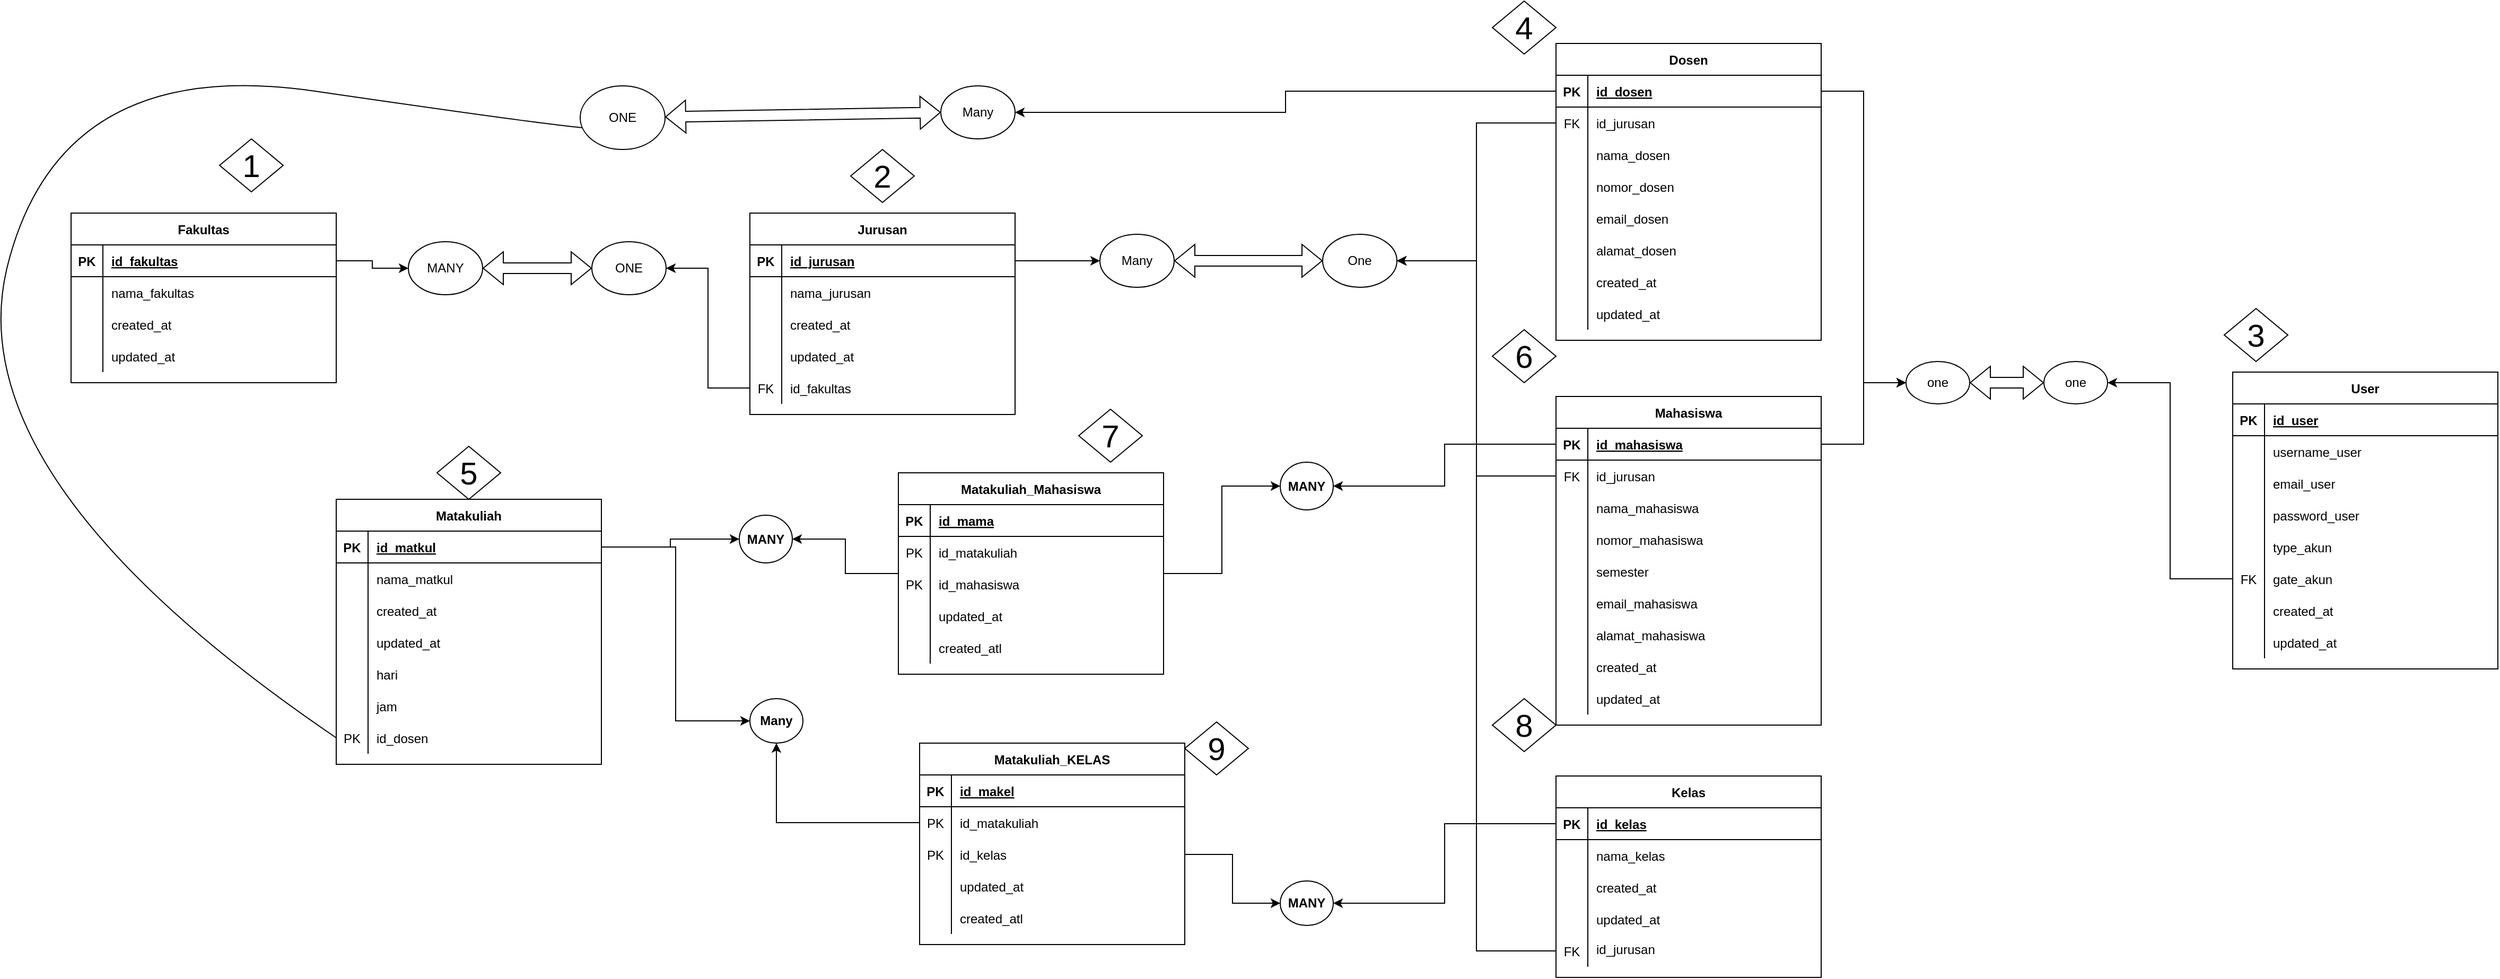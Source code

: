 <mxfile version="21.8.2" type="github">
  <diagram id="R2lEEEUBdFMjLlhIrx00" name="Page-1">
    <mxGraphModel dx="3062" dy="758" grid="1" gridSize="10" guides="1" tooltips="1" connect="1" arrows="1" fold="1" page="1" pageScale="1" pageWidth="850" pageHeight="1100" math="0" shadow="0" extFonts="Permanent Marker^https://fonts.googleapis.com/css?family=Permanent+Marker">
      <root>
        <mxCell id="0" />
        <mxCell id="1" parent="0" />
        <mxCell id="C-vyLk0tnHw3VtMMgP7b-2" value="Dosen" style="shape=table;startSize=30;container=1;collapsible=1;childLayout=tableLayout;fixedRows=1;rowLines=0;fontStyle=1;align=center;resizeLast=1;" parent="1" vertex="1">
          <mxGeometry x="540" y="50" width="250" height="280" as="geometry" />
        </mxCell>
        <mxCell id="C-vyLk0tnHw3VtMMgP7b-3" value="" style="shape=partialRectangle;collapsible=0;dropTarget=0;pointerEvents=0;fillColor=none;points=[[0,0.5],[1,0.5]];portConstraint=eastwest;top=0;left=0;right=0;bottom=1;" parent="C-vyLk0tnHw3VtMMgP7b-2" vertex="1">
          <mxGeometry y="30" width="250" height="30" as="geometry" />
        </mxCell>
        <mxCell id="C-vyLk0tnHw3VtMMgP7b-4" value="PK" style="shape=partialRectangle;overflow=hidden;connectable=0;fillColor=none;top=0;left=0;bottom=0;right=0;fontStyle=1;" parent="C-vyLk0tnHw3VtMMgP7b-3" vertex="1">
          <mxGeometry width="30" height="30" as="geometry">
            <mxRectangle width="30" height="30" as="alternateBounds" />
          </mxGeometry>
        </mxCell>
        <mxCell id="C-vyLk0tnHw3VtMMgP7b-5" value="id_dosen" style="shape=partialRectangle;overflow=hidden;connectable=0;fillColor=none;top=0;left=0;bottom=0;right=0;align=left;spacingLeft=6;fontStyle=5;" parent="C-vyLk0tnHw3VtMMgP7b-3" vertex="1">
          <mxGeometry x="30" width="220" height="30" as="geometry">
            <mxRectangle width="220" height="30" as="alternateBounds" />
          </mxGeometry>
        </mxCell>
        <mxCell id="C-vyLk0tnHw3VtMMgP7b-6" value="" style="shape=partialRectangle;collapsible=0;dropTarget=0;pointerEvents=0;fillColor=none;points=[[0,0.5],[1,0.5]];portConstraint=eastwest;top=0;left=0;right=0;bottom=0;" parent="C-vyLk0tnHw3VtMMgP7b-2" vertex="1">
          <mxGeometry y="60" width="250" height="30" as="geometry" />
        </mxCell>
        <mxCell id="C-vyLk0tnHw3VtMMgP7b-7" value="FK" style="shape=partialRectangle;overflow=hidden;connectable=0;fillColor=none;top=0;left=0;bottom=0;right=0;" parent="C-vyLk0tnHw3VtMMgP7b-6" vertex="1">
          <mxGeometry width="30" height="30" as="geometry">
            <mxRectangle width="30" height="30" as="alternateBounds" />
          </mxGeometry>
        </mxCell>
        <mxCell id="C-vyLk0tnHw3VtMMgP7b-8" value="id_jurusan" style="shape=partialRectangle;overflow=hidden;connectable=0;fillColor=none;top=0;left=0;bottom=0;right=0;align=left;spacingLeft=6;" parent="C-vyLk0tnHw3VtMMgP7b-6" vertex="1">
          <mxGeometry x="30" width="220" height="30" as="geometry">
            <mxRectangle width="220" height="30" as="alternateBounds" />
          </mxGeometry>
        </mxCell>
        <mxCell id="C-vyLk0tnHw3VtMMgP7b-9" value="" style="shape=partialRectangle;collapsible=0;dropTarget=0;pointerEvents=0;fillColor=none;points=[[0,0.5],[1,0.5]];portConstraint=eastwest;top=0;left=0;right=0;bottom=0;" parent="C-vyLk0tnHw3VtMMgP7b-2" vertex="1">
          <mxGeometry y="90" width="250" height="30" as="geometry" />
        </mxCell>
        <mxCell id="C-vyLk0tnHw3VtMMgP7b-10" value="" style="shape=partialRectangle;overflow=hidden;connectable=0;fillColor=none;top=0;left=0;bottom=0;right=0;" parent="C-vyLk0tnHw3VtMMgP7b-9" vertex="1">
          <mxGeometry width="30" height="30" as="geometry">
            <mxRectangle width="30" height="30" as="alternateBounds" />
          </mxGeometry>
        </mxCell>
        <mxCell id="C-vyLk0tnHw3VtMMgP7b-11" value="nama_dosen" style="shape=partialRectangle;overflow=hidden;connectable=0;fillColor=none;top=0;left=0;bottom=0;right=0;align=left;spacingLeft=6;" parent="C-vyLk0tnHw3VtMMgP7b-9" vertex="1">
          <mxGeometry x="30" width="220" height="30" as="geometry">
            <mxRectangle width="220" height="30" as="alternateBounds" />
          </mxGeometry>
        </mxCell>
        <mxCell id="bPrUJXyaXuuB-ki7RlUx-22" style="shape=partialRectangle;collapsible=0;dropTarget=0;pointerEvents=0;fillColor=none;points=[[0,0.5],[1,0.5]];portConstraint=eastwest;top=0;left=0;right=0;bottom=0;" parent="C-vyLk0tnHw3VtMMgP7b-2" vertex="1">
          <mxGeometry y="120" width="250" height="30" as="geometry" />
        </mxCell>
        <mxCell id="bPrUJXyaXuuB-ki7RlUx-23" style="shape=partialRectangle;overflow=hidden;connectable=0;fillColor=none;top=0;left=0;bottom=0;right=0;" parent="bPrUJXyaXuuB-ki7RlUx-22" vertex="1">
          <mxGeometry width="30" height="30" as="geometry">
            <mxRectangle width="30" height="30" as="alternateBounds" />
          </mxGeometry>
        </mxCell>
        <mxCell id="bPrUJXyaXuuB-ki7RlUx-24" value="nomor_dosen" style="shape=partialRectangle;overflow=hidden;connectable=0;fillColor=none;top=0;left=0;bottom=0;right=0;align=left;spacingLeft=6;" parent="bPrUJXyaXuuB-ki7RlUx-22" vertex="1">
          <mxGeometry x="30" width="220" height="30" as="geometry">
            <mxRectangle width="220" height="30" as="alternateBounds" />
          </mxGeometry>
        </mxCell>
        <mxCell id="bPrUJXyaXuuB-ki7RlUx-19" style="shape=partialRectangle;collapsible=0;dropTarget=0;pointerEvents=0;fillColor=none;points=[[0,0.5],[1,0.5]];portConstraint=eastwest;top=0;left=0;right=0;bottom=0;" parent="C-vyLk0tnHw3VtMMgP7b-2" vertex="1">
          <mxGeometry y="150" width="250" height="30" as="geometry" />
        </mxCell>
        <mxCell id="bPrUJXyaXuuB-ki7RlUx-20" style="shape=partialRectangle;overflow=hidden;connectable=0;fillColor=none;top=0;left=0;bottom=0;right=0;" parent="bPrUJXyaXuuB-ki7RlUx-19" vertex="1">
          <mxGeometry width="30" height="30" as="geometry">
            <mxRectangle width="30" height="30" as="alternateBounds" />
          </mxGeometry>
        </mxCell>
        <mxCell id="bPrUJXyaXuuB-ki7RlUx-21" value="email_dosen" style="shape=partialRectangle;overflow=hidden;connectable=0;fillColor=none;top=0;left=0;bottom=0;right=0;align=left;spacingLeft=6;" parent="bPrUJXyaXuuB-ki7RlUx-19" vertex="1">
          <mxGeometry x="30" width="220" height="30" as="geometry">
            <mxRectangle width="220" height="30" as="alternateBounds" />
          </mxGeometry>
        </mxCell>
        <mxCell id="bPrUJXyaXuuB-ki7RlUx-16" style="shape=partialRectangle;collapsible=0;dropTarget=0;pointerEvents=0;fillColor=none;points=[[0,0.5],[1,0.5]];portConstraint=eastwest;top=0;left=0;right=0;bottom=0;" parent="C-vyLk0tnHw3VtMMgP7b-2" vertex="1">
          <mxGeometry y="180" width="250" height="30" as="geometry" />
        </mxCell>
        <mxCell id="bPrUJXyaXuuB-ki7RlUx-17" style="shape=partialRectangle;overflow=hidden;connectable=0;fillColor=none;top=0;left=0;bottom=0;right=0;" parent="bPrUJXyaXuuB-ki7RlUx-16" vertex="1">
          <mxGeometry width="30" height="30" as="geometry">
            <mxRectangle width="30" height="30" as="alternateBounds" />
          </mxGeometry>
        </mxCell>
        <mxCell id="bPrUJXyaXuuB-ki7RlUx-18" value="alamat_dosen" style="shape=partialRectangle;overflow=hidden;connectable=0;fillColor=none;top=0;left=0;bottom=0;right=0;align=left;spacingLeft=6;" parent="bPrUJXyaXuuB-ki7RlUx-16" vertex="1">
          <mxGeometry x="30" width="220" height="30" as="geometry">
            <mxRectangle width="220" height="30" as="alternateBounds" />
          </mxGeometry>
        </mxCell>
        <mxCell id="bPrUJXyaXuuB-ki7RlUx-13" style="shape=partialRectangle;collapsible=0;dropTarget=0;pointerEvents=0;fillColor=none;points=[[0,0.5],[1,0.5]];portConstraint=eastwest;top=0;left=0;right=0;bottom=0;" parent="C-vyLk0tnHw3VtMMgP7b-2" vertex="1">
          <mxGeometry y="210" width="250" height="30" as="geometry" />
        </mxCell>
        <mxCell id="bPrUJXyaXuuB-ki7RlUx-14" style="shape=partialRectangle;overflow=hidden;connectable=0;fillColor=none;top=0;left=0;bottom=0;right=0;" parent="bPrUJXyaXuuB-ki7RlUx-13" vertex="1">
          <mxGeometry width="30" height="30" as="geometry">
            <mxRectangle width="30" height="30" as="alternateBounds" />
          </mxGeometry>
        </mxCell>
        <mxCell id="bPrUJXyaXuuB-ki7RlUx-15" value="created_at" style="shape=partialRectangle;overflow=hidden;connectable=0;fillColor=none;top=0;left=0;bottom=0;right=0;align=left;spacingLeft=6;" parent="bPrUJXyaXuuB-ki7RlUx-13" vertex="1">
          <mxGeometry x="30" width="220" height="30" as="geometry">
            <mxRectangle width="220" height="30" as="alternateBounds" />
          </mxGeometry>
        </mxCell>
        <mxCell id="bPrUJXyaXuuB-ki7RlUx-25" style="shape=partialRectangle;collapsible=0;dropTarget=0;pointerEvents=0;fillColor=none;points=[[0,0.5],[1,0.5]];portConstraint=eastwest;top=0;left=0;right=0;bottom=0;" parent="C-vyLk0tnHw3VtMMgP7b-2" vertex="1">
          <mxGeometry y="240" width="250" height="30" as="geometry" />
        </mxCell>
        <mxCell id="bPrUJXyaXuuB-ki7RlUx-26" style="shape=partialRectangle;overflow=hidden;connectable=0;fillColor=none;top=0;left=0;bottom=0;right=0;" parent="bPrUJXyaXuuB-ki7RlUx-25" vertex="1">
          <mxGeometry width="30" height="30" as="geometry">
            <mxRectangle width="30" height="30" as="alternateBounds" />
          </mxGeometry>
        </mxCell>
        <mxCell id="bPrUJXyaXuuB-ki7RlUx-27" value="updated_at" style="shape=partialRectangle;overflow=hidden;connectable=0;fillColor=none;top=0;left=0;bottom=0;right=0;align=left;spacingLeft=6;" parent="bPrUJXyaXuuB-ki7RlUx-25" vertex="1">
          <mxGeometry x="30" width="220" height="30" as="geometry">
            <mxRectangle width="220" height="30" as="alternateBounds" />
          </mxGeometry>
        </mxCell>
        <mxCell id="C-vyLk0tnHw3VtMMgP7b-13" value="Mahasiswa" style="shape=table;startSize=30;container=1;collapsible=1;childLayout=tableLayout;fixedRows=1;rowLines=0;fontStyle=1;align=center;resizeLast=1;" parent="1" vertex="1">
          <mxGeometry x="540" y="383" width="250" height="310" as="geometry" />
        </mxCell>
        <mxCell id="C-vyLk0tnHw3VtMMgP7b-14" value="" style="shape=partialRectangle;collapsible=0;dropTarget=0;pointerEvents=0;fillColor=none;points=[[0,0.5],[1,0.5]];portConstraint=eastwest;top=0;left=0;right=0;bottom=1;" parent="C-vyLk0tnHw3VtMMgP7b-13" vertex="1">
          <mxGeometry y="30" width="250" height="30" as="geometry" />
        </mxCell>
        <mxCell id="C-vyLk0tnHw3VtMMgP7b-15" value="PK" style="shape=partialRectangle;overflow=hidden;connectable=0;fillColor=none;top=0;left=0;bottom=0;right=0;fontStyle=1;" parent="C-vyLk0tnHw3VtMMgP7b-14" vertex="1">
          <mxGeometry width="30" height="30" as="geometry">
            <mxRectangle width="30" height="30" as="alternateBounds" />
          </mxGeometry>
        </mxCell>
        <mxCell id="C-vyLk0tnHw3VtMMgP7b-16" value="id_mahasiswa" style="shape=partialRectangle;overflow=hidden;connectable=0;fillColor=none;top=0;left=0;bottom=0;right=0;align=left;spacingLeft=6;fontStyle=5;" parent="C-vyLk0tnHw3VtMMgP7b-14" vertex="1">
          <mxGeometry x="30" width="220" height="30" as="geometry">
            <mxRectangle width="220" height="30" as="alternateBounds" />
          </mxGeometry>
        </mxCell>
        <mxCell id="C-vyLk0tnHw3VtMMgP7b-17" value="" style="shape=partialRectangle;collapsible=0;dropTarget=0;pointerEvents=0;fillColor=none;points=[[0,0.5],[1,0.5]];portConstraint=eastwest;top=0;left=0;right=0;bottom=0;" parent="C-vyLk0tnHw3VtMMgP7b-13" vertex="1">
          <mxGeometry y="60" width="250" height="30" as="geometry" />
        </mxCell>
        <mxCell id="C-vyLk0tnHw3VtMMgP7b-18" value="FK" style="shape=partialRectangle;overflow=hidden;connectable=0;fillColor=none;top=0;left=0;bottom=0;right=0;" parent="C-vyLk0tnHw3VtMMgP7b-17" vertex="1">
          <mxGeometry width="30" height="30" as="geometry">
            <mxRectangle width="30" height="30" as="alternateBounds" />
          </mxGeometry>
        </mxCell>
        <mxCell id="C-vyLk0tnHw3VtMMgP7b-19" value="id_jurusan" style="shape=partialRectangle;overflow=hidden;connectable=0;fillColor=none;top=0;left=0;bottom=0;right=0;align=left;spacingLeft=6;" parent="C-vyLk0tnHw3VtMMgP7b-17" vertex="1">
          <mxGeometry x="30" width="220" height="30" as="geometry">
            <mxRectangle width="220" height="30" as="alternateBounds" />
          </mxGeometry>
        </mxCell>
        <mxCell id="C-vyLk0tnHw3VtMMgP7b-20" value="" style="shape=partialRectangle;collapsible=0;dropTarget=0;pointerEvents=0;fillColor=none;points=[[0,0.5],[1,0.5]];portConstraint=eastwest;top=0;left=0;right=0;bottom=0;" parent="C-vyLk0tnHw3VtMMgP7b-13" vertex="1">
          <mxGeometry y="90" width="250" height="30" as="geometry" />
        </mxCell>
        <mxCell id="C-vyLk0tnHw3VtMMgP7b-21" value="" style="shape=partialRectangle;overflow=hidden;connectable=0;fillColor=none;top=0;left=0;bottom=0;right=0;" parent="C-vyLk0tnHw3VtMMgP7b-20" vertex="1">
          <mxGeometry width="30" height="30" as="geometry">
            <mxRectangle width="30" height="30" as="alternateBounds" />
          </mxGeometry>
        </mxCell>
        <mxCell id="C-vyLk0tnHw3VtMMgP7b-22" value="nama_mahasiswa" style="shape=partialRectangle;overflow=hidden;connectable=0;fillColor=none;top=0;left=0;bottom=0;right=0;align=left;spacingLeft=6;" parent="C-vyLk0tnHw3VtMMgP7b-20" vertex="1">
          <mxGeometry x="30" width="220" height="30" as="geometry">
            <mxRectangle width="220" height="30" as="alternateBounds" />
          </mxGeometry>
        </mxCell>
        <mxCell id="wleqx2p9585wOWObUkEG-7" style="shape=partialRectangle;collapsible=0;dropTarget=0;pointerEvents=0;fillColor=none;points=[[0,0.5],[1,0.5]];portConstraint=eastwest;top=0;left=0;right=0;bottom=0;" parent="C-vyLk0tnHw3VtMMgP7b-13" vertex="1">
          <mxGeometry y="120" width="250" height="30" as="geometry" />
        </mxCell>
        <mxCell id="wleqx2p9585wOWObUkEG-8" style="shape=partialRectangle;overflow=hidden;connectable=0;fillColor=none;top=0;left=0;bottom=0;right=0;" parent="wleqx2p9585wOWObUkEG-7" vertex="1">
          <mxGeometry width="30" height="30" as="geometry">
            <mxRectangle width="30" height="30" as="alternateBounds" />
          </mxGeometry>
        </mxCell>
        <mxCell id="wleqx2p9585wOWObUkEG-9" value="nomor_mahasiswa" style="shape=partialRectangle;overflow=hidden;connectable=0;fillColor=none;top=0;left=0;bottom=0;right=0;align=left;spacingLeft=6;" parent="wleqx2p9585wOWObUkEG-7" vertex="1">
          <mxGeometry x="30" width="220" height="30" as="geometry">
            <mxRectangle width="220" height="30" as="alternateBounds" />
          </mxGeometry>
        </mxCell>
        <mxCell id="wleqx2p9585wOWObUkEG-127" style="shape=partialRectangle;collapsible=0;dropTarget=0;pointerEvents=0;fillColor=none;points=[[0,0.5],[1,0.5]];portConstraint=eastwest;top=0;left=0;right=0;bottom=0;" parent="C-vyLk0tnHw3VtMMgP7b-13" vertex="1">
          <mxGeometry y="150" width="250" height="30" as="geometry" />
        </mxCell>
        <mxCell id="wleqx2p9585wOWObUkEG-128" style="shape=partialRectangle;overflow=hidden;connectable=0;fillColor=none;top=0;left=0;bottom=0;right=0;" parent="wleqx2p9585wOWObUkEG-127" vertex="1">
          <mxGeometry width="30" height="30" as="geometry">
            <mxRectangle width="30" height="30" as="alternateBounds" />
          </mxGeometry>
        </mxCell>
        <mxCell id="wleqx2p9585wOWObUkEG-129" value="semester" style="shape=partialRectangle;overflow=hidden;connectable=0;fillColor=none;top=0;left=0;bottom=0;right=0;align=left;spacingLeft=6;" parent="wleqx2p9585wOWObUkEG-127" vertex="1">
          <mxGeometry x="30" width="220" height="30" as="geometry">
            <mxRectangle width="220" height="30" as="alternateBounds" />
          </mxGeometry>
        </mxCell>
        <mxCell id="wleqx2p9585wOWObUkEG-4" style="shape=partialRectangle;collapsible=0;dropTarget=0;pointerEvents=0;fillColor=none;points=[[0,0.5],[1,0.5]];portConstraint=eastwest;top=0;left=0;right=0;bottom=0;" parent="C-vyLk0tnHw3VtMMgP7b-13" vertex="1">
          <mxGeometry y="180" width="250" height="30" as="geometry" />
        </mxCell>
        <mxCell id="wleqx2p9585wOWObUkEG-5" style="shape=partialRectangle;overflow=hidden;connectable=0;fillColor=none;top=0;left=0;bottom=0;right=0;" parent="wleqx2p9585wOWObUkEG-4" vertex="1">
          <mxGeometry width="30" height="30" as="geometry">
            <mxRectangle width="30" height="30" as="alternateBounds" />
          </mxGeometry>
        </mxCell>
        <mxCell id="wleqx2p9585wOWObUkEG-6" value="email_mahasiswa" style="shape=partialRectangle;overflow=hidden;connectable=0;fillColor=none;top=0;left=0;bottom=0;right=0;align=left;spacingLeft=6;" parent="wleqx2p9585wOWObUkEG-4" vertex="1">
          <mxGeometry x="30" width="220" height="30" as="geometry">
            <mxRectangle width="220" height="30" as="alternateBounds" />
          </mxGeometry>
        </mxCell>
        <mxCell id="wleqx2p9585wOWObUkEG-1" style="shape=partialRectangle;collapsible=0;dropTarget=0;pointerEvents=0;fillColor=none;points=[[0,0.5],[1,0.5]];portConstraint=eastwest;top=0;left=0;right=0;bottom=0;" parent="C-vyLk0tnHw3VtMMgP7b-13" vertex="1">
          <mxGeometry y="210" width="250" height="30" as="geometry" />
        </mxCell>
        <mxCell id="wleqx2p9585wOWObUkEG-2" style="shape=partialRectangle;overflow=hidden;connectable=0;fillColor=none;top=0;left=0;bottom=0;right=0;" parent="wleqx2p9585wOWObUkEG-1" vertex="1">
          <mxGeometry width="30" height="30" as="geometry">
            <mxRectangle width="30" height="30" as="alternateBounds" />
          </mxGeometry>
        </mxCell>
        <mxCell id="wleqx2p9585wOWObUkEG-3" value="alamat_mahasiswa" style="shape=partialRectangle;overflow=hidden;connectable=0;fillColor=none;top=0;left=0;bottom=0;right=0;align=left;spacingLeft=6;" parent="wleqx2p9585wOWObUkEG-1" vertex="1">
          <mxGeometry x="30" width="220" height="30" as="geometry">
            <mxRectangle width="220" height="30" as="alternateBounds" />
          </mxGeometry>
        </mxCell>
        <mxCell id="wleqx2p9585wOWObUkEG-13" style="shape=partialRectangle;collapsible=0;dropTarget=0;pointerEvents=0;fillColor=none;points=[[0,0.5],[1,0.5]];portConstraint=eastwest;top=0;left=0;right=0;bottom=0;" parent="C-vyLk0tnHw3VtMMgP7b-13" vertex="1">
          <mxGeometry y="240" width="250" height="30" as="geometry" />
        </mxCell>
        <mxCell id="wleqx2p9585wOWObUkEG-14" style="shape=partialRectangle;overflow=hidden;connectable=0;fillColor=none;top=0;left=0;bottom=0;right=0;" parent="wleqx2p9585wOWObUkEG-13" vertex="1">
          <mxGeometry width="30" height="30" as="geometry">
            <mxRectangle width="30" height="30" as="alternateBounds" />
          </mxGeometry>
        </mxCell>
        <mxCell id="wleqx2p9585wOWObUkEG-15" value="created_at" style="shape=partialRectangle;overflow=hidden;connectable=0;fillColor=none;top=0;left=0;bottom=0;right=0;align=left;spacingLeft=6;" parent="wleqx2p9585wOWObUkEG-13" vertex="1">
          <mxGeometry x="30" width="220" height="30" as="geometry">
            <mxRectangle width="220" height="30" as="alternateBounds" />
          </mxGeometry>
        </mxCell>
        <mxCell id="wleqx2p9585wOWObUkEG-10" style="shape=partialRectangle;collapsible=0;dropTarget=0;pointerEvents=0;fillColor=none;points=[[0,0.5],[1,0.5]];portConstraint=eastwest;top=0;left=0;right=0;bottom=0;" parent="C-vyLk0tnHw3VtMMgP7b-13" vertex="1">
          <mxGeometry y="270" width="250" height="30" as="geometry" />
        </mxCell>
        <mxCell id="wleqx2p9585wOWObUkEG-11" style="shape=partialRectangle;overflow=hidden;connectable=0;fillColor=none;top=0;left=0;bottom=0;right=0;" parent="wleqx2p9585wOWObUkEG-10" vertex="1">
          <mxGeometry width="30" height="30" as="geometry">
            <mxRectangle width="30" height="30" as="alternateBounds" />
          </mxGeometry>
        </mxCell>
        <mxCell id="wleqx2p9585wOWObUkEG-12" value="updated_at" style="shape=partialRectangle;overflow=hidden;connectable=0;fillColor=none;top=0;left=0;bottom=0;right=0;align=left;spacingLeft=6;" parent="wleqx2p9585wOWObUkEG-10" vertex="1">
          <mxGeometry x="30" width="220" height="30" as="geometry">
            <mxRectangle width="220" height="30" as="alternateBounds" />
          </mxGeometry>
        </mxCell>
        <mxCell id="C-vyLk0tnHw3VtMMgP7b-23" value="Jurusan" style="shape=table;startSize=30;container=1;collapsible=1;childLayout=tableLayout;fixedRows=1;rowLines=0;fontStyle=1;align=center;resizeLast=1;" parent="1" vertex="1">
          <mxGeometry x="-220" y="210" width="250" height="190" as="geometry" />
        </mxCell>
        <mxCell id="C-vyLk0tnHw3VtMMgP7b-24" value="" style="shape=partialRectangle;collapsible=0;dropTarget=0;pointerEvents=0;fillColor=none;points=[[0,0.5],[1,0.5]];portConstraint=eastwest;top=0;left=0;right=0;bottom=1;" parent="C-vyLk0tnHw3VtMMgP7b-23" vertex="1">
          <mxGeometry y="30" width="250" height="30" as="geometry" />
        </mxCell>
        <mxCell id="C-vyLk0tnHw3VtMMgP7b-25" value="PK" style="shape=partialRectangle;overflow=hidden;connectable=0;fillColor=none;top=0;left=0;bottom=0;right=0;fontStyle=1;" parent="C-vyLk0tnHw3VtMMgP7b-24" vertex="1">
          <mxGeometry width="30" height="30" as="geometry">
            <mxRectangle width="30" height="30" as="alternateBounds" />
          </mxGeometry>
        </mxCell>
        <mxCell id="C-vyLk0tnHw3VtMMgP7b-26" value="id_jurusan" style="shape=partialRectangle;overflow=hidden;connectable=0;fillColor=none;top=0;left=0;bottom=0;right=0;align=left;spacingLeft=6;fontStyle=5;" parent="C-vyLk0tnHw3VtMMgP7b-24" vertex="1">
          <mxGeometry x="30" width="220" height="30" as="geometry">
            <mxRectangle width="220" height="30" as="alternateBounds" />
          </mxGeometry>
        </mxCell>
        <mxCell id="C-vyLk0tnHw3VtMMgP7b-27" value="" style="shape=partialRectangle;collapsible=0;dropTarget=0;pointerEvents=0;fillColor=none;points=[[0,0.5],[1,0.5]];portConstraint=eastwest;top=0;left=0;right=0;bottom=0;" parent="C-vyLk0tnHw3VtMMgP7b-23" vertex="1">
          <mxGeometry y="60" width="250" height="30" as="geometry" />
        </mxCell>
        <mxCell id="C-vyLk0tnHw3VtMMgP7b-28" value="" style="shape=partialRectangle;overflow=hidden;connectable=0;fillColor=none;top=0;left=0;bottom=0;right=0;" parent="C-vyLk0tnHw3VtMMgP7b-27" vertex="1">
          <mxGeometry width="30" height="30" as="geometry">
            <mxRectangle width="30" height="30" as="alternateBounds" />
          </mxGeometry>
        </mxCell>
        <mxCell id="C-vyLk0tnHw3VtMMgP7b-29" value="nama_jurusan" style="shape=partialRectangle;overflow=hidden;connectable=0;fillColor=none;top=0;left=0;bottom=0;right=0;align=left;spacingLeft=6;" parent="C-vyLk0tnHw3VtMMgP7b-27" vertex="1">
          <mxGeometry x="30" width="220" height="30" as="geometry">
            <mxRectangle width="220" height="30" as="alternateBounds" />
          </mxGeometry>
        </mxCell>
        <mxCell id="bPrUJXyaXuuB-ki7RlUx-10" style="shape=partialRectangle;collapsible=0;dropTarget=0;pointerEvents=0;fillColor=none;points=[[0,0.5],[1,0.5]];portConstraint=eastwest;top=0;left=0;right=0;bottom=0;" parent="C-vyLk0tnHw3VtMMgP7b-23" vertex="1">
          <mxGeometry y="90" width="250" height="30" as="geometry" />
        </mxCell>
        <mxCell id="bPrUJXyaXuuB-ki7RlUx-11" style="shape=partialRectangle;overflow=hidden;connectable=0;fillColor=none;top=0;left=0;bottom=0;right=0;" parent="bPrUJXyaXuuB-ki7RlUx-10" vertex="1">
          <mxGeometry width="30" height="30" as="geometry">
            <mxRectangle width="30" height="30" as="alternateBounds" />
          </mxGeometry>
        </mxCell>
        <mxCell id="bPrUJXyaXuuB-ki7RlUx-12" value="created_at" style="shape=partialRectangle;overflow=hidden;connectable=0;fillColor=none;top=0;left=0;bottom=0;right=0;align=left;spacingLeft=6;" parent="bPrUJXyaXuuB-ki7RlUx-10" vertex="1">
          <mxGeometry x="30" width="220" height="30" as="geometry">
            <mxRectangle width="220" height="30" as="alternateBounds" />
          </mxGeometry>
        </mxCell>
        <mxCell id="bPrUJXyaXuuB-ki7RlUx-7" style="shape=partialRectangle;collapsible=0;dropTarget=0;pointerEvents=0;fillColor=none;points=[[0,0.5],[1,0.5]];portConstraint=eastwest;top=0;left=0;right=0;bottom=0;" parent="C-vyLk0tnHw3VtMMgP7b-23" vertex="1">
          <mxGeometry y="120" width="250" height="30" as="geometry" />
        </mxCell>
        <mxCell id="bPrUJXyaXuuB-ki7RlUx-8" style="shape=partialRectangle;overflow=hidden;connectable=0;fillColor=none;top=0;left=0;bottom=0;right=0;" parent="bPrUJXyaXuuB-ki7RlUx-7" vertex="1">
          <mxGeometry width="30" height="30" as="geometry">
            <mxRectangle width="30" height="30" as="alternateBounds" />
          </mxGeometry>
        </mxCell>
        <mxCell id="bPrUJXyaXuuB-ki7RlUx-9" value="updated_at" style="shape=partialRectangle;overflow=hidden;connectable=0;fillColor=none;top=0;left=0;bottom=0;right=0;align=left;spacingLeft=6;" parent="bPrUJXyaXuuB-ki7RlUx-7" vertex="1">
          <mxGeometry x="30" width="220" height="30" as="geometry">
            <mxRectangle width="220" height="30" as="alternateBounds" />
          </mxGeometry>
        </mxCell>
        <mxCell id="wleqx2p9585wOWObUkEG-205" style="shape=partialRectangle;collapsible=0;dropTarget=0;pointerEvents=0;fillColor=none;points=[[0,0.5],[1,0.5]];portConstraint=eastwest;top=0;left=0;right=0;bottom=0;" parent="C-vyLk0tnHw3VtMMgP7b-23" vertex="1">
          <mxGeometry y="150" width="250" height="30" as="geometry" />
        </mxCell>
        <mxCell id="wleqx2p9585wOWObUkEG-206" value="FK" style="shape=partialRectangle;overflow=hidden;connectable=0;fillColor=none;top=0;left=0;bottom=0;right=0;" parent="wleqx2p9585wOWObUkEG-205" vertex="1">
          <mxGeometry width="30" height="30" as="geometry">
            <mxRectangle width="30" height="30" as="alternateBounds" />
          </mxGeometry>
        </mxCell>
        <mxCell id="wleqx2p9585wOWObUkEG-207" value="id_fakultas" style="shape=partialRectangle;overflow=hidden;connectable=0;fillColor=none;top=0;left=0;bottom=0;right=0;align=left;spacingLeft=6;" parent="wleqx2p9585wOWObUkEG-205" vertex="1">
          <mxGeometry x="30" width="220" height="30" as="geometry">
            <mxRectangle width="220" height="30" as="alternateBounds" />
          </mxGeometry>
        </mxCell>
        <mxCell id="wleqx2p9585wOWObUkEG-16" value="One" style="ellipse;whiteSpace=wrap;html=1;" parent="1" vertex="1">
          <mxGeometry x="320" y="230" width="70" height="50" as="geometry" />
        </mxCell>
        <mxCell id="wleqx2p9585wOWObUkEG-17" style="edgeStyle=orthogonalEdgeStyle;rounded=0;orthogonalLoop=1;jettySize=auto;html=1;entryX=1;entryY=0.5;entryDx=0;entryDy=0;" parent="1" source="C-vyLk0tnHw3VtMMgP7b-6" target="wleqx2p9585wOWObUkEG-16" edge="1">
          <mxGeometry relative="1" as="geometry" />
        </mxCell>
        <mxCell id="wleqx2p9585wOWObUkEG-18" style="edgeStyle=orthogonalEdgeStyle;rounded=0;orthogonalLoop=1;jettySize=auto;html=1;entryX=1;entryY=0.5;entryDx=0;entryDy=0;" parent="1" source="C-vyLk0tnHw3VtMMgP7b-17" target="wleqx2p9585wOWObUkEG-16" edge="1">
          <mxGeometry relative="1" as="geometry" />
        </mxCell>
        <mxCell id="wleqx2p9585wOWObUkEG-20" value="Many" style="ellipse;whiteSpace=wrap;html=1;" parent="1" vertex="1">
          <mxGeometry x="110" y="230" width="70" height="50" as="geometry" />
        </mxCell>
        <mxCell id="wleqx2p9585wOWObUkEG-21" style="edgeStyle=orthogonalEdgeStyle;rounded=0;orthogonalLoop=1;jettySize=auto;html=1;entryX=0;entryY=0.5;entryDx=0;entryDy=0;" parent="1" source="C-vyLk0tnHw3VtMMgP7b-24" target="wleqx2p9585wOWObUkEG-20" edge="1">
          <mxGeometry relative="1" as="geometry" />
        </mxCell>
        <mxCell id="wleqx2p9585wOWObUkEG-23" value="" style="shape=flexArrow;endArrow=classic;startArrow=classic;html=1;rounded=0;entryX=0;entryY=0.5;entryDx=0;entryDy=0;exitX=1;exitY=0.5;exitDx=0;exitDy=0;" parent="1" source="wleqx2p9585wOWObUkEG-20" target="wleqx2p9585wOWObUkEG-16" edge="1">
          <mxGeometry width="100" height="100" relative="1" as="geometry">
            <mxPoint x="140" y="440" as="sourcePoint" />
            <mxPoint x="240" y="340" as="targetPoint" />
          </mxGeometry>
        </mxCell>
        <mxCell id="wleqx2p9585wOWObUkEG-51" value="Fakultas" style="shape=table;startSize=30;container=1;collapsible=1;childLayout=tableLayout;fixedRows=1;rowLines=0;fontStyle=1;align=center;resizeLast=1;" parent="1" vertex="1">
          <mxGeometry x="-860" y="210" width="250" height="160" as="geometry" />
        </mxCell>
        <mxCell id="wleqx2p9585wOWObUkEG-52" value="" style="shape=partialRectangle;collapsible=0;dropTarget=0;pointerEvents=0;fillColor=none;points=[[0,0.5],[1,0.5]];portConstraint=eastwest;top=0;left=0;right=0;bottom=1;" parent="wleqx2p9585wOWObUkEG-51" vertex="1">
          <mxGeometry y="30" width="250" height="30" as="geometry" />
        </mxCell>
        <mxCell id="wleqx2p9585wOWObUkEG-53" value="PK" style="shape=partialRectangle;overflow=hidden;connectable=0;fillColor=none;top=0;left=0;bottom=0;right=0;fontStyle=1;" parent="wleqx2p9585wOWObUkEG-52" vertex="1">
          <mxGeometry width="30" height="30" as="geometry">
            <mxRectangle width="30" height="30" as="alternateBounds" />
          </mxGeometry>
        </mxCell>
        <mxCell id="wleqx2p9585wOWObUkEG-54" value="id_fakultas" style="shape=partialRectangle;overflow=hidden;connectable=0;fillColor=none;top=0;left=0;bottom=0;right=0;align=left;spacingLeft=6;fontStyle=5;" parent="wleqx2p9585wOWObUkEG-52" vertex="1">
          <mxGeometry x="30" width="220" height="30" as="geometry">
            <mxRectangle width="220" height="30" as="alternateBounds" />
          </mxGeometry>
        </mxCell>
        <mxCell id="wleqx2p9585wOWObUkEG-55" value="" style="shape=partialRectangle;collapsible=0;dropTarget=0;pointerEvents=0;fillColor=none;points=[[0,0.5],[1,0.5]];portConstraint=eastwest;top=0;left=0;right=0;bottom=0;" parent="wleqx2p9585wOWObUkEG-51" vertex="1">
          <mxGeometry y="60" width="250" height="30" as="geometry" />
        </mxCell>
        <mxCell id="wleqx2p9585wOWObUkEG-56" value="" style="shape=partialRectangle;overflow=hidden;connectable=0;fillColor=none;top=0;left=0;bottom=0;right=0;" parent="wleqx2p9585wOWObUkEG-55" vertex="1">
          <mxGeometry width="30" height="30" as="geometry">
            <mxRectangle width="30" height="30" as="alternateBounds" />
          </mxGeometry>
        </mxCell>
        <mxCell id="wleqx2p9585wOWObUkEG-57" value="nama_fakultas" style="shape=partialRectangle;overflow=hidden;connectable=0;fillColor=none;top=0;left=0;bottom=0;right=0;align=left;spacingLeft=6;" parent="wleqx2p9585wOWObUkEG-55" vertex="1">
          <mxGeometry x="30" width="220" height="30" as="geometry">
            <mxRectangle width="220" height="30" as="alternateBounds" />
          </mxGeometry>
        </mxCell>
        <mxCell id="wleqx2p9585wOWObUkEG-58" style="shape=partialRectangle;collapsible=0;dropTarget=0;pointerEvents=0;fillColor=none;points=[[0,0.5],[1,0.5]];portConstraint=eastwest;top=0;left=0;right=0;bottom=0;" parent="wleqx2p9585wOWObUkEG-51" vertex="1">
          <mxGeometry y="90" width="250" height="30" as="geometry" />
        </mxCell>
        <mxCell id="wleqx2p9585wOWObUkEG-59" style="shape=partialRectangle;overflow=hidden;connectable=0;fillColor=none;top=0;left=0;bottom=0;right=0;" parent="wleqx2p9585wOWObUkEG-58" vertex="1">
          <mxGeometry width="30" height="30" as="geometry">
            <mxRectangle width="30" height="30" as="alternateBounds" />
          </mxGeometry>
        </mxCell>
        <mxCell id="wleqx2p9585wOWObUkEG-60" value="created_at" style="shape=partialRectangle;overflow=hidden;connectable=0;fillColor=none;top=0;left=0;bottom=0;right=0;align=left;spacingLeft=6;" parent="wleqx2p9585wOWObUkEG-58" vertex="1">
          <mxGeometry x="30" width="220" height="30" as="geometry">
            <mxRectangle width="220" height="30" as="alternateBounds" />
          </mxGeometry>
        </mxCell>
        <mxCell id="wleqx2p9585wOWObUkEG-61" style="shape=partialRectangle;collapsible=0;dropTarget=0;pointerEvents=0;fillColor=none;points=[[0,0.5],[1,0.5]];portConstraint=eastwest;top=0;left=0;right=0;bottom=0;" parent="wleqx2p9585wOWObUkEG-51" vertex="1">
          <mxGeometry y="120" width="250" height="30" as="geometry" />
        </mxCell>
        <mxCell id="wleqx2p9585wOWObUkEG-62" style="shape=partialRectangle;overflow=hidden;connectable=0;fillColor=none;top=0;left=0;bottom=0;right=0;" parent="wleqx2p9585wOWObUkEG-61" vertex="1">
          <mxGeometry width="30" height="30" as="geometry">
            <mxRectangle width="30" height="30" as="alternateBounds" />
          </mxGeometry>
        </mxCell>
        <mxCell id="wleqx2p9585wOWObUkEG-63" value="updated_at" style="shape=partialRectangle;overflow=hidden;connectable=0;fillColor=none;top=0;left=0;bottom=0;right=0;align=left;spacingLeft=6;" parent="wleqx2p9585wOWObUkEG-61" vertex="1">
          <mxGeometry x="30" width="220" height="30" as="geometry">
            <mxRectangle width="220" height="30" as="alternateBounds" />
          </mxGeometry>
        </mxCell>
        <mxCell id="wleqx2p9585wOWObUkEG-64" value="MANY" style="ellipse;whiteSpace=wrap;html=1;" parent="1" vertex="1">
          <mxGeometry x="-542" y="237" width="70" height="50" as="geometry" />
        </mxCell>
        <mxCell id="wleqx2p9585wOWObUkEG-66" value="ONE" style="ellipse;whiteSpace=wrap;html=1;" parent="1" vertex="1">
          <mxGeometry x="-369" y="237" width="70" height="50" as="geometry" />
        </mxCell>
        <mxCell id="wleqx2p9585wOWObUkEG-67" value="" style="shape=flexArrow;endArrow=classic;startArrow=classic;html=1;rounded=0;entryX=0;entryY=0.5;entryDx=0;entryDy=0;exitX=1;exitY=0.5;exitDx=0;exitDy=0;" parent="1" source="wleqx2p9585wOWObUkEG-64" target="wleqx2p9585wOWObUkEG-66" edge="1">
          <mxGeometry width="100" height="100" relative="1" as="geometry">
            <mxPoint x="-479" y="272" as="sourcePoint" />
            <mxPoint x="-339" y="272" as="targetPoint" />
          </mxGeometry>
        </mxCell>
        <mxCell id="wleqx2p9585wOWObUkEG-69" style="edgeStyle=orthogonalEdgeStyle;rounded=0;orthogonalLoop=1;jettySize=auto;html=1;entryX=0;entryY=0.5;entryDx=0;entryDy=0;" parent="1" source="wleqx2p9585wOWObUkEG-52" target="wleqx2p9585wOWObUkEG-64" edge="1">
          <mxGeometry relative="1" as="geometry" />
        </mxCell>
        <mxCell id="wleqx2p9585wOWObUkEG-70" value="Kelas" style="shape=table;startSize=30;container=1;collapsible=1;childLayout=tableLayout;fixedRows=1;rowLines=0;fontStyle=1;align=center;resizeLast=1;" parent="1" vertex="1">
          <mxGeometry x="540" y="741" width="250" height="190" as="geometry" />
        </mxCell>
        <mxCell id="wleqx2p9585wOWObUkEG-71" value="" style="shape=partialRectangle;collapsible=0;dropTarget=0;pointerEvents=0;fillColor=none;points=[[0,0.5],[1,0.5]];portConstraint=eastwest;top=0;left=0;right=0;bottom=1;" parent="wleqx2p9585wOWObUkEG-70" vertex="1">
          <mxGeometry y="30" width="250" height="30" as="geometry" />
        </mxCell>
        <mxCell id="wleqx2p9585wOWObUkEG-72" value="PK" style="shape=partialRectangle;overflow=hidden;connectable=0;fillColor=none;top=0;left=0;bottom=0;right=0;fontStyle=1;" parent="wleqx2p9585wOWObUkEG-71" vertex="1">
          <mxGeometry width="30" height="30" as="geometry">
            <mxRectangle width="30" height="30" as="alternateBounds" />
          </mxGeometry>
        </mxCell>
        <mxCell id="wleqx2p9585wOWObUkEG-73" value="id_kelas" style="shape=partialRectangle;overflow=hidden;connectable=0;fillColor=none;top=0;left=0;bottom=0;right=0;align=left;spacingLeft=6;fontStyle=5;" parent="wleqx2p9585wOWObUkEG-71" vertex="1">
          <mxGeometry x="30" width="220" height="30" as="geometry">
            <mxRectangle width="220" height="30" as="alternateBounds" />
          </mxGeometry>
        </mxCell>
        <mxCell id="wleqx2p9585wOWObUkEG-99" value="" style="shape=partialRectangle;collapsible=0;dropTarget=0;pointerEvents=0;fillColor=none;points=[[0,0.5],[1,0.5]];portConstraint=eastwest;top=0;left=0;right=0;bottom=0;" parent="wleqx2p9585wOWObUkEG-70" vertex="1">
          <mxGeometry y="60" width="250" height="30" as="geometry" />
        </mxCell>
        <mxCell id="wleqx2p9585wOWObUkEG-100" value="" style="shape=partialRectangle;overflow=hidden;connectable=0;fillColor=none;top=0;left=0;bottom=0;right=0;" parent="wleqx2p9585wOWObUkEG-99" vertex="1">
          <mxGeometry width="30" height="30" as="geometry">
            <mxRectangle width="30" height="30" as="alternateBounds" />
          </mxGeometry>
        </mxCell>
        <mxCell id="wleqx2p9585wOWObUkEG-101" value="nama_kelas" style="shape=partialRectangle;overflow=hidden;connectable=0;fillColor=none;top=0;left=0;bottom=0;right=0;align=left;spacingLeft=6;" parent="wleqx2p9585wOWObUkEG-99" vertex="1">
          <mxGeometry x="30" width="220" height="30" as="geometry">
            <mxRectangle width="220" height="30" as="alternateBounds" />
          </mxGeometry>
        </mxCell>
        <mxCell id="wleqx2p9585wOWObUkEG-77" style="shape=partialRectangle;collapsible=0;dropTarget=0;pointerEvents=0;fillColor=none;points=[[0,0.5],[1,0.5]];portConstraint=eastwest;top=0;left=0;right=0;bottom=0;" parent="wleqx2p9585wOWObUkEG-70" vertex="1">
          <mxGeometry y="90" width="250" height="30" as="geometry" />
        </mxCell>
        <mxCell id="wleqx2p9585wOWObUkEG-78" style="shape=partialRectangle;overflow=hidden;connectable=0;fillColor=none;top=0;left=0;bottom=0;right=0;" parent="wleqx2p9585wOWObUkEG-77" vertex="1">
          <mxGeometry width="30" height="30" as="geometry">
            <mxRectangle width="30" height="30" as="alternateBounds" />
          </mxGeometry>
        </mxCell>
        <mxCell id="wleqx2p9585wOWObUkEG-79" value="created_at" style="shape=partialRectangle;overflow=hidden;connectable=0;fillColor=none;top=0;left=0;bottom=0;right=0;align=left;spacingLeft=6;" parent="wleqx2p9585wOWObUkEG-77" vertex="1">
          <mxGeometry x="30" width="220" height="30" as="geometry">
            <mxRectangle width="220" height="30" as="alternateBounds" />
          </mxGeometry>
        </mxCell>
        <mxCell id="wleqx2p9585wOWObUkEG-80" style="shape=partialRectangle;collapsible=0;dropTarget=0;pointerEvents=0;fillColor=none;points=[[0,0.5],[1,0.5]];portConstraint=eastwest;top=0;left=0;right=0;bottom=0;" parent="wleqx2p9585wOWObUkEG-70" vertex="1">
          <mxGeometry y="120" width="250" height="30" as="geometry" />
        </mxCell>
        <mxCell id="wleqx2p9585wOWObUkEG-81" style="shape=partialRectangle;overflow=hidden;connectable=0;fillColor=none;top=0;left=0;bottom=0;right=0;" parent="wleqx2p9585wOWObUkEG-80" vertex="1">
          <mxGeometry width="30" height="30" as="geometry">
            <mxRectangle width="30" height="30" as="alternateBounds" />
          </mxGeometry>
        </mxCell>
        <mxCell id="wleqx2p9585wOWObUkEG-82" value="updated_at" style="shape=partialRectangle;overflow=hidden;connectable=0;fillColor=none;top=0;left=0;bottom=0;right=0;align=left;spacingLeft=6;" parent="wleqx2p9585wOWObUkEG-80" vertex="1">
          <mxGeometry x="30" width="220" height="30" as="geometry">
            <mxRectangle width="220" height="30" as="alternateBounds" />
          </mxGeometry>
        </mxCell>
        <mxCell id="wleqx2p9585wOWObUkEG-120" style="shape=partialRectangle;collapsible=0;dropTarget=0;pointerEvents=0;fillColor=none;points=[[0,0.5],[1,0.5]];portConstraint=eastwest;top=0;left=0;right=0;bottom=0;" parent="wleqx2p9585wOWObUkEG-70" vertex="1">
          <mxGeometry y="150" width="250" height="30" as="geometry" />
        </mxCell>
        <mxCell id="wleqx2p9585wOWObUkEG-121" value="FK" style="shape=partialRectangle;overflow=hidden;connectable=0;fillColor=none;top=0;left=0;bottom=0;right=0;" parent="wleqx2p9585wOWObUkEG-120" vertex="1">
          <mxGeometry width="30" height="30" as="geometry">
            <mxRectangle width="30" height="30" as="alternateBounds" />
          </mxGeometry>
        </mxCell>
        <mxCell id="wleqx2p9585wOWObUkEG-122" value="id_jurusan" style="shape=partialRectangle;overflow=hidden;connectable=0;fillColor=none;top=0;left=0;bottom=0;right=0;align=left;spacingLeft=6;verticalAlign=top;" parent="wleqx2p9585wOWObUkEG-120" vertex="1">
          <mxGeometry x="30" width="220" height="30" as="geometry">
            <mxRectangle width="220" height="30" as="alternateBounds" />
          </mxGeometry>
        </mxCell>
        <mxCell id="wleqx2p9585wOWObUkEG-83" value="Matakuliah" style="shape=table;startSize=30;container=1;collapsible=1;childLayout=tableLayout;fixedRows=1;rowLines=0;fontStyle=1;align=center;resizeLast=1;" parent="1" vertex="1">
          <mxGeometry x="-610" y="480" width="250" height="250" as="geometry" />
        </mxCell>
        <mxCell id="wleqx2p9585wOWObUkEG-84" value="" style="shape=partialRectangle;collapsible=0;dropTarget=0;pointerEvents=0;fillColor=none;points=[[0,0.5],[1,0.5]];portConstraint=eastwest;top=0;left=0;right=0;bottom=1;" parent="wleqx2p9585wOWObUkEG-83" vertex="1">
          <mxGeometry y="30" width="250" height="30" as="geometry" />
        </mxCell>
        <mxCell id="wleqx2p9585wOWObUkEG-85" value="PK" style="shape=partialRectangle;overflow=hidden;connectable=0;fillColor=none;top=0;left=0;bottom=0;right=0;fontStyle=1;" parent="wleqx2p9585wOWObUkEG-84" vertex="1">
          <mxGeometry width="30" height="30" as="geometry">
            <mxRectangle width="30" height="30" as="alternateBounds" />
          </mxGeometry>
        </mxCell>
        <mxCell id="wleqx2p9585wOWObUkEG-86" value="id_matkul" style="shape=partialRectangle;overflow=hidden;connectable=0;fillColor=none;top=0;left=0;bottom=0;right=0;align=left;spacingLeft=6;fontStyle=5;" parent="wleqx2p9585wOWObUkEG-84" vertex="1">
          <mxGeometry x="30" width="220" height="30" as="geometry">
            <mxRectangle width="220" height="30" as="alternateBounds" />
          </mxGeometry>
        </mxCell>
        <mxCell id="wleqx2p9585wOWObUkEG-87" value="" style="shape=partialRectangle;collapsible=0;dropTarget=0;pointerEvents=0;fillColor=none;points=[[0,0.5],[1,0.5]];portConstraint=eastwest;top=0;left=0;right=0;bottom=0;" parent="wleqx2p9585wOWObUkEG-83" vertex="1">
          <mxGeometry y="60" width="250" height="30" as="geometry" />
        </mxCell>
        <mxCell id="wleqx2p9585wOWObUkEG-88" value="" style="shape=partialRectangle;overflow=hidden;connectable=0;fillColor=none;top=0;left=0;bottom=0;right=0;" parent="wleqx2p9585wOWObUkEG-87" vertex="1">
          <mxGeometry width="30" height="30" as="geometry">
            <mxRectangle width="30" height="30" as="alternateBounds" />
          </mxGeometry>
        </mxCell>
        <mxCell id="wleqx2p9585wOWObUkEG-89" value="nama_matkul" style="shape=partialRectangle;overflow=hidden;connectable=0;fillColor=none;top=0;left=0;bottom=0;right=0;align=left;spacingLeft=6;" parent="wleqx2p9585wOWObUkEG-87" vertex="1">
          <mxGeometry x="30" width="220" height="30" as="geometry">
            <mxRectangle width="220" height="30" as="alternateBounds" />
          </mxGeometry>
        </mxCell>
        <mxCell id="wleqx2p9585wOWObUkEG-90" style="shape=partialRectangle;collapsible=0;dropTarget=0;pointerEvents=0;fillColor=none;points=[[0,0.5],[1,0.5]];portConstraint=eastwest;top=0;left=0;right=0;bottom=0;" parent="wleqx2p9585wOWObUkEG-83" vertex="1">
          <mxGeometry y="90" width="250" height="30" as="geometry" />
        </mxCell>
        <mxCell id="wleqx2p9585wOWObUkEG-91" style="shape=partialRectangle;overflow=hidden;connectable=0;fillColor=none;top=0;left=0;bottom=0;right=0;" parent="wleqx2p9585wOWObUkEG-90" vertex="1">
          <mxGeometry width="30" height="30" as="geometry">
            <mxRectangle width="30" height="30" as="alternateBounds" />
          </mxGeometry>
        </mxCell>
        <mxCell id="wleqx2p9585wOWObUkEG-92" value="created_at" style="shape=partialRectangle;overflow=hidden;connectable=0;fillColor=none;top=0;left=0;bottom=0;right=0;align=left;spacingLeft=6;" parent="wleqx2p9585wOWObUkEG-90" vertex="1">
          <mxGeometry x="30" width="220" height="30" as="geometry">
            <mxRectangle width="220" height="30" as="alternateBounds" />
          </mxGeometry>
        </mxCell>
        <mxCell id="wleqx2p9585wOWObUkEG-93" style="shape=partialRectangle;collapsible=0;dropTarget=0;pointerEvents=0;fillColor=none;points=[[0,0.5],[1,0.5]];portConstraint=eastwest;top=0;left=0;right=0;bottom=0;" parent="wleqx2p9585wOWObUkEG-83" vertex="1">
          <mxGeometry y="120" width="250" height="30" as="geometry" />
        </mxCell>
        <mxCell id="wleqx2p9585wOWObUkEG-94" style="shape=partialRectangle;overflow=hidden;connectable=0;fillColor=none;top=0;left=0;bottom=0;right=0;" parent="wleqx2p9585wOWObUkEG-93" vertex="1">
          <mxGeometry width="30" height="30" as="geometry">
            <mxRectangle width="30" height="30" as="alternateBounds" />
          </mxGeometry>
        </mxCell>
        <mxCell id="wleqx2p9585wOWObUkEG-95" value="updated_at" style="shape=partialRectangle;overflow=hidden;connectable=0;fillColor=none;top=0;left=0;bottom=0;right=0;align=left;spacingLeft=6;" parent="wleqx2p9585wOWObUkEG-93" vertex="1">
          <mxGeometry x="30" width="220" height="30" as="geometry">
            <mxRectangle width="220" height="30" as="alternateBounds" />
          </mxGeometry>
        </mxCell>
        <mxCell id="wleqx2p9585wOWObUkEG-124" style="shape=partialRectangle;collapsible=0;dropTarget=0;pointerEvents=0;fillColor=none;points=[[0,0.5],[1,0.5]];portConstraint=eastwest;top=0;left=0;right=0;bottom=0;" parent="wleqx2p9585wOWObUkEG-83" vertex="1">
          <mxGeometry y="150" width="250" height="30" as="geometry" />
        </mxCell>
        <mxCell id="wleqx2p9585wOWObUkEG-125" style="shape=partialRectangle;overflow=hidden;connectable=0;fillColor=none;top=0;left=0;bottom=0;right=0;" parent="wleqx2p9585wOWObUkEG-124" vertex="1">
          <mxGeometry width="30" height="30" as="geometry">
            <mxRectangle width="30" height="30" as="alternateBounds" />
          </mxGeometry>
        </mxCell>
        <mxCell id="wleqx2p9585wOWObUkEG-126" value="hari" style="shape=partialRectangle;overflow=hidden;connectable=0;fillColor=none;top=0;left=0;bottom=0;right=0;align=left;spacingLeft=6;" parent="wleqx2p9585wOWObUkEG-124" vertex="1">
          <mxGeometry x="30" width="220" height="30" as="geometry">
            <mxRectangle width="220" height="30" as="alternateBounds" />
          </mxGeometry>
        </mxCell>
        <mxCell id="wleqx2p9585wOWObUkEG-198" style="shape=partialRectangle;collapsible=0;dropTarget=0;pointerEvents=0;fillColor=none;points=[[0,0.5],[1,0.5]];portConstraint=eastwest;top=0;left=0;right=0;bottom=0;" parent="wleqx2p9585wOWObUkEG-83" vertex="1">
          <mxGeometry y="180" width="250" height="30" as="geometry" />
        </mxCell>
        <mxCell id="wleqx2p9585wOWObUkEG-199" style="shape=partialRectangle;overflow=hidden;connectable=0;fillColor=none;top=0;left=0;bottom=0;right=0;" parent="wleqx2p9585wOWObUkEG-198" vertex="1">
          <mxGeometry width="30" height="30" as="geometry">
            <mxRectangle width="30" height="30" as="alternateBounds" />
          </mxGeometry>
        </mxCell>
        <mxCell id="wleqx2p9585wOWObUkEG-200" value="jam" style="shape=partialRectangle;overflow=hidden;connectable=0;fillColor=none;top=0;left=0;bottom=0;right=0;align=left;spacingLeft=6;" parent="wleqx2p9585wOWObUkEG-198" vertex="1">
          <mxGeometry x="30" width="220" height="30" as="geometry">
            <mxRectangle width="220" height="30" as="alternateBounds" />
          </mxGeometry>
        </mxCell>
        <mxCell id="wleqx2p9585wOWObUkEG-201" style="shape=partialRectangle;collapsible=0;dropTarget=0;pointerEvents=0;fillColor=none;points=[[0,0.5],[1,0.5]];portConstraint=eastwest;top=0;left=0;right=0;bottom=0;" parent="wleqx2p9585wOWObUkEG-83" vertex="1">
          <mxGeometry y="210" width="250" height="30" as="geometry" />
        </mxCell>
        <mxCell id="wleqx2p9585wOWObUkEG-202" value="PK" style="shape=partialRectangle;overflow=hidden;connectable=0;fillColor=none;top=0;left=0;bottom=0;right=0;" parent="wleqx2p9585wOWObUkEG-201" vertex="1">
          <mxGeometry width="30" height="30" as="geometry">
            <mxRectangle width="30" height="30" as="alternateBounds" />
          </mxGeometry>
        </mxCell>
        <mxCell id="wleqx2p9585wOWObUkEG-203" value="id_dosen" style="shape=partialRectangle;overflow=hidden;connectable=0;fillColor=none;top=0;left=0;bottom=0;right=0;align=left;spacingLeft=6;" parent="wleqx2p9585wOWObUkEG-201" vertex="1">
          <mxGeometry x="30" width="220" height="30" as="geometry">
            <mxRectangle width="220" height="30" as="alternateBounds" />
          </mxGeometry>
        </mxCell>
        <mxCell id="wleqx2p9585wOWObUkEG-123" style="edgeStyle=orthogonalEdgeStyle;rounded=0;orthogonalLoop=1;jettySize=auto;html=1;entryX=1;entryY=0.5;entryDx=0;entryDy=0;" parent="1" source="wleqx2p9585wOWObUkEG-120" target="wleqx2p9585wOWObUkEG-16" edge="1">
          <mxGeometry relative="1" as="geometry" />
        </mxCell>
        <mxCell id="wleqx2p9585wOWObUkEG-156" value="" style="edgeStyle=orthogonalEdgeStyle;rounded=0;orthogonalLoop=1;jettySize=auto;html=1;" parent="1" source="wleqx2p9585wOWObUkEG-130" target="wleqx2p9585wOWObUkEG-155" edge="1">
          <mxGeometry relative="1" as="geometry" />
        </mxCell>
        <mxCell id="wleqx2p9585wOWObUkEG-160" value="" style="edgeStyle=orthogonalEdgeStyle;rounded=0;orthogonalLoop=1;jettySize=auto;html=1;" parent="1" source="wleqx2p9585wOWObUkEG-130" target="wleqx2p9585wOWObUkEG-159" edge="1">
          <mxGeometry relative="1" as="geometry" />
        </mxCell>
        <mxCell id="wleqx2p9585wOWObUkEG-130" value="Matakuliah_Mahasiswa" style="shape=table;startSize=30;container=1;collapsible=1;childLayout=tableLayout;fixedRows=1;rowLines=0;fontStyle=1;align=center;resizeLast=1;" parent="1" vertex="1">
          <mxGeometry x="-80" y="455" width="250" height="190" as="geometry" />
        </mxCell>
        <mxCell id="wleqx2p9585wOWObUkEG-131" value="" style="shape=partialRectangle;collapsible=0;dropTarget=0;pointerEvents=0;fillColor=none;points=[[0,0.5],[1,0.5]];portConstraint=eastwest;top=0;left=0;right=0;bottom=1;" parent="wleqx2p9585wOWObUkEG-130" vertex="1">
          <mxGeometry y="30" width="250" height="30" as="geometry" />
        </mxCell>
        <mxCell id="wleqx2p9585wOWObUkEG-132" value="PK" style="shape=partialRectangle;overflow=hidden;connectable=0;fillColor=none;top=0;left=0;bottom=0;right=0;fontStyle=1;" parent="wleqx2p9585wOWObUkEG-131" vertex="1">
          <mxGeometry width="30" height="30" as="geometry">
            <mxRectangle width="30" height="30" as="alternateBounds" />
          </mxGeometry>
        </mxCell>
        <mxCell id="wleqx2p9585wOWObUkEG-133" value="id_mama" style="shape=partialRectangle;overflow=hidden;connectable=0;fillColor=none;top=0;left=0;bottom=0;right=0;align=left;spacingLeft=6;fontStyle=5;" parent="wleqx2p9585wOWObUkEG-131" vertex="1">
          <mxGeometry x="30" width="220" height="30" as="geometry">
            <mxRectangle width="220" height="30" as="alternateBounds" />
          </mxGeometry>
        </mxCell>
        <mxCell id="wleqx2p9585wOWObUkEG-134" value="" style="shape=partialRectangle;collapsible=0;dropTarget=0;pointerEvents=0;fillColor=none;points=[[0,0.5],[1,0.5]];portConstraint=eastwest;top=0;left=0;right=0;bottom=0;" parent="wleqx2p9585wOWObUkEG-130" vertex="1">
          <mxGeometry y="60" width="250" height="30" as="geometry" />
        </mxCell>
        <mxCell id="wleqx2p9585wOWObUkEG-135" value="PK" style="shape=partialRectangle;overflow=hidden;connectable=0;fillColor=none;top=0;left=0;bottom=0;right=0;" parent="wleqx2p9585wOWObUkEG-134" vertex="1">
          <mxGeometry width="30" height="30" as="geometry">
            <mxRectangle width="30" height="30" as="alternateBounds" />
          </mxGeometry>
        </mxCell>
        <mxCell id="wleqx2p9585wOWObUkEG-136" value="id_matakuliah" style="shape=partialRectangle;overflow=hidden;connectable=0;fillColor=none;top=0;left=0;bottom=0;right=0;align=left;spacingLeft=6;" parent="wleqx2p9585wOWObUkEG-134" vertex="1">
          <mxGeometry x="30" width="220" height="30" as="geometry">
            <mxRectangle width="220" height="30" as="alternateBounds" />
          </mxGeometry>
        </mxCell>
        <mxCell id="wleqx2p9585wOWObUkEG-137" style="shape=partialRectangle;collapsible=0;dropTarget=0;pointerEvents=0;fillColor=none;points=[[0,0.5],[1,0.5]];portConstraint=eastwest;top=0;left=0;right=0;bottom=0;" parent="wleqx2p9585wOWObUkEG-130" vertex="1">
          <mxGeometry y="90" width="250" height="30" as="geometry" />
        </mxCell>
        <mxCell id="wleqx2p9585wOWObUkEG-138" value="PK" style="shape=partialRectangle;overflow=hidden;connectable=0;fillColor=none;top=0;left=0;bottom=0;right=0;" parent="wleqx2p9585wOWObUkEG-137" vertex="1">
          <mxGeometry width="30" height="30" as="geometry">
            <mxRectangle width="30" height="30" as="alternateBounds" />
          </mxGeometry>
        </mxCell>
        <mxCell id="wleqx2p9585wOWObUkEG-139" value="id_mahasiswa" style="shape=partialRectangle;overflow=hidden;connectable=0;fillColor=none;top=0;left=0;bottom=0;right=0;align=left;spacingLeft=6;" parent="wleqx2p9585wOWObUkEG-137" vertex="1">
          <mxGeometry x="30" width="220" height="30" as="geometry">
            <mxRectangle width="220" height="30" as="alternateBounds" />
          </mxGeometry>
        </mxCell>
        <mxCell id="wleqx2p9585wOWObUkEG-140" style="shape=partialRectangle;collapsible=0;dropTarget=0;pointerEvents=0;fillColor=none;points=[[0,0.5],[1,0.5]];portConstraint=eastwest;top=0;left=0;right=0;bottom=0;" parent="wleqx2p9585wOWObUkEG-130" vertex="1">
          <mxGeometry y="120" width="250" height="30" as="geometry" />
        </mxCell>
        <mxCell id="wleqx2p9585wOWObUkEG-141" style="shape=partialRectangle;overflow=hidden;connectable=0;fillColor=none;top=0;left=0;bottom=0;right=0;" parent="wleqx2p9585wOWObUkEG-140" vertex="1">
          <mxGeometry width="30" height="30" as="geometry">
            <mxRectangle width="30" height="30" as="alternateBounds" />
          </mxGeometry>
        </mxCell>
        <mxCell id="wleqx2p9585wOWObUkEG-142" value="updated_at" style="shape=partialRectangle;overflow=hidden;connectable=0;fillColor=none;top=0;left=0;bottom=0;right=0;align=left;spacingLeft=6;" parent="wleqx2p9585wOWObUkEG-140" vertex="1">
          <mxGeometry x="30" width="220" height="30" as="geometry">
            <mxRectangle width="220" height="30" as="alternateBounds" />
          </mxGeometry>
        </mxCell>
        <mxCell id="wleqx2p9585wOWObUkEG-143" style="shape=partialRectangle;collapsible=0;dropTarget=0;pointerEvents=0;fillColor=none;points=[[0,0.5],[1,0.5]];portConstraint=eastwest;top=0;left=0;right=0;bottom=0;" parent="wleqx2p9585wOWObUkEG-130" vertex="1">
          <mxGeometry y="150" width="250" height="30" as="geometry" />
        </mxCell>
        <mxCell id="wleqx2p9585wOWObUkEG-144" style="shape=partialRectangle;overflow=hidden;connectable=0;fillColor=none;top=0;left=0;bottom=0;right=0;" parent="wleqx2p9585wOWObUkEG-143" vertex="1">
          <mxGeometry width="30" height="30" as="geometry">
            <mxRectangle width="30" height="30" as="alternateBounds" />
          </mxGeometry>
        </mxCell>
        <mxCell id="wleqx2p9585wOWObUkEG-145" value="created_atl" style="shape=partialRectangle;overflow=hidden;connectable=0;fillColor=none;top=0;left=0;bottom=0;right=0;align=left;spacingLeft=6;" parent="wleqx2p9585wOWObUkEG-143" vertex="1">
          <mxGeometry x="30" width="220" height="30" as="geometry">
            <mxRectangle width="220" height="30" as="alternateBounds" />
          </mxGeometry>
        </mxCell>
        <mxCell id="wleqx2p9585wOWObUkEG-155" value="MANY" style="ellipse;whiteSpace=wrap;html=1;startSize=30;fontStyle=1;" parent="1" vertex="1">
          <mxGeometry x="280" y="445" width="50" height="45" as="geometry" />
        </mxCell>
        <mxCell id="wleqx2p9585wOWObUkEG-157" style="edgeStyle=orthogonalEdgeStyle;rounded=0;orthogonalLoop=1;jettySize=auto;html=1;entryX=1;entryY=0.5;entryDx=0;entryDy=0;" parent="1" source="C-vyLk0tnHw3VtMMgP7b-14" target="wleqx2p9585wOWObUkEG-155" edge="1">
          <mxGeometry relative="1" as="geometry" />
        </mxCell>
        <mxCell id="wleqx2p9585wOWObUkEG-159" value="MANY" style="ellipse;whiteSpace=wrap;html=1;startSize=30;fontStyle=1;" parent="1" vertex="1">
          <mxGeometry x="-230" y="495" width="50" height="45" as="geometry" />
        </mxCell>
        <mxCell id="wleqx2p9585wOWObUkEG-161" style="edgeStyle=orthogonalEdgeStyle;rounded=0;orthogonalLoop=1;jettySize=auto;html=1;entryX=0;entryY=0.5;entryDx=0;entryDy=0;" parent="1" source="wleqx2p9585wOWObUkEG-84" target="wleqx2p9585wOWObUkEG-159" edge="1">
          <mxGeometry relative="1" as="geometry" />
        </mxCell>
        <mxCell id="wleqx2p9585wOWObUkEG-162" value="MANY" style="ellipse;whiteSpace=wrap;html=1;startSize=30;fontStyle=1;" parent="1" vertex="1">
          <mxGeometry x="280" y="840" width="50" height="42" as="geometry" />
        </mxCell>
        <mxCell id="wleqx2p9585wOWObUkEG-172" value="Many" style="ellipse;whiteSpace=wrap;html=1;startSize=30;fontStyle=1;" parent="1" vertex="1">
          <mxGeometry x="-220" y="668" width="50" height="42" as="geometry" />
        </mxCell>
        <mxCell id="wleqx2p9585wOWObUkEG-176" value="Matakuliah_KELAS" style="shape=table;startSize=30;container=1;collapsible=1;childLayout=tableLayout;fixedRows=1;rowLines=0;fontStyle=1;align=center;resizeLast=1;" parent="1" vertex="1">
          <mxGeometry x="-60" y="710" width="250" height="190" as="geometry" />
        </mxCell>
        <mxCell id="wleqx2p9585wOWObUkEG-177" value="" style="shape=partialRectangle;collapsible=0;dropTarget=0;pointerEvents=0;fillColor=none;points=[[0,0.5],[1,0.5]];portConstraint=eastwest;top=0;left=0;right=0;bottom=1;" parent="wleqx2p9585wOWObUkEG-176" vertex="1">
          <mxGeometry y="30" width="250" height="30" as="geometry" />
        </mxCell>
        <mxCell id="wleqx2p9585wOWObUkEG-178" value="PK" style="shape=partialRectangle;overflow=hidden;connectable=0;fillColor=none;top=0;left=0;bottom=0;right=0;fontStyle=1;" parent="wleqx2p9585wOWObUkEG-177" vertex="1">
          <mxGeometry width="30" height="30" as="geometry">
            <mxRectangle width="30" height="30" as="alternateBounds" />
          </mxGeometry>
        </mxCell>
        <mxCell id="wleqx2p9585wOWObUkEG-179" value="id_makel" style="shape=partialRectangle;overflow=hidden;connectable=0;fillColor=none;top=0;left=0;bottom=0;right=0;align=left;spacingLeft=6;fontStyle=5;" parent="wleqx2p9585wOWObUkEG-177" vertex="1">
          <mxGeometry x="30" width="220" height="30" as="geometry">
            <mxRectangle width="220" height="30" as="alternateBounds" />
          </mxGeometry>
        </mxCell>
        <mxCell id="wleqx2p9585wOWObUkEG-180" value="" style="shape=partialRectangle;collapsible=0;dropTarget=0;pointerEvents=0;fillColor=none;points=[[0,0.5],[1,0.5]];portConstraint=eastwest;top=0;left=0;right=0;bottom=0;" parent="wleqx2p9585wOWObUkEG-176" vertex="1">
          <mxGeometry y="60" width="250" height="30" as="geometry" />
        </mxCell>
        <mxCell id="wleqx2p9585wOWObUkEG-181" value="PK" style="shape=partialRectangle;overflow=hidden;connectable=0;fillColor=none;top=0;left=0;bottom=0;right=0;" parent="wleqx2p9585wOWObUkEG-180" vertex="1">
          <mxGeometry width="30" height="30" as="geometry">
            <mxRectangle width="30" height="30" as="alternateBounds" />
          </mxGeometry>
        </mxCell>
        <mxCell id="wleqx2p9585wOWObUkEG-182" value="id_matakuliah" style="shape=partialRectangle;overflow=hidden;connectable=0;fillColor=none;top=0;left=0;bottom=0;right=0;align=left;spacingLeft=6;" parent="wleqx2p9585wOWObUkEG-180" vertex="1">
          <mxGeometry x="30" width="220" height="30" as="geometry">
            <mxRectangle width="220" height="30" as="alternateBounds" />
          </mxGeometry>
        </mxCell>
        <mxCell id="wleqx2p9585wOWObUkEG-183" style="shape=partialRectangle;collapsible=0;dropTarget=0;pointerEvents=0;fillColor=none;points=[[0,0.5],[1,0.5]];portConstraint=eastwest;top=0;left=0;right=0;bottom=0;" parent="wleqx2p9585wOWObUkEG-176" vertex="1">
          <mxGeometry y="90" width="250" height="30" as="geometry" />
        </mxCell>
        <mxCell id="wleqx2p9585wOWObUkEG-184" value="PK" style="shape=partialRectangle;overflow=hidden;connectable=0;fillColor=none;top=0;left=0;bottom=0;right=0;" parent="wleqx2p9585wOWObUkEG-183" vertex="1">
          <mxGeometry width="30" height="30" as="geometry">
            <mxRectangle width="30" height="30" as="alternateBounds" />
          </mxGeometry>
        </mxCell>
        <mxCell id="wleqx2p9585wOWObUkEG-185" value="id_kelas" style="shape=partialRectangle;overflow=hidden;connectable=0;fillColor=none;top=0;left=0;bottom=0;right=0;align=left;spacingLeft=6;" parent="wleqx2p9585wOWObUkEG-183" vertex="1">
          <mxGeometry x="30" width="220" height="30" as="geometry">
            <mxRectangle width="220" height="30" as="alternateBounds" />
          </mxGeometry>
        </mxCell>
        <mxCell id="wleqx2p9585wOWObUkEG-186" style="shape=partialRectangle;collapsible=0;dropTarget=0;pointerEvents=0;fillColor=none;points=[[0,0.5],[1,0.5]];portConstraint=eastwest;top=0;left=0;right=0;bottom=0;" parent="wleqx2p9585wOWObUkEG-176" vertex="1">
          <mxGeometry y="120" width="250" height="30" as="geometry" />
        </mxCell>
        <mxCell id="wleqx2p9585wOWObUkEG-187" style="shape=partialRectangle;overflow=hidden;connectable=0;fillColor=none;top=0;left=0;bottom=0;right=0;" parent="wleqx2p9585wOWObUkEG-186" vertex="1">
          <mxGeometry width="30" height="30" as="geometry">
            <mxRectangle width="30" height="30" as="alternateBounds" />
          </mxGeometry>
        </mxCell>
        <mxCell id="wleqx2p9585wOWObUkEG-188" value="updated_at" style="shape=partialRectangle;overflow=hidden;connectable=0;fillColor=none;top=0;left=0;bottom=0;right=0;align=left;spacingLeft=6;" parent="wleqx2p9585wOWObUkEG-186" vertex="1">
          <mxGeometry x="30" width="220" height="30" as="geometry">
            <mxRectangle width="220" height="30" as="alternateBounds" />
          </mxGeometry>
        </mxCell>
        <mxCell id="wleqx2p9585wOWObUkEG-189" style="shape=partialRectangle;collapsible=0;dropTarget=0;pointerEvents=0;fillColor=none;points=[[0,0.5],[1,0.5]];portConstraint=eastwest;top=0;left=0;right=0;bottom=0;" parent="wleqx2p9585wOWObUkEG-176" vertex="1">
          <mxGeometry y="150" width="250" height="30" as="geometry" />
        </mxCell>
        <mxCell id="wleqx2p9585wOWObUkEG-190" style="shape=partialRectangle;overflow=hidden;connectable=0;fillColor=none;top=0;left=0;bottom=0;right=0;" parent="wleqx2p9585wOWObUkEG-189" vertex="1">
          <mxGeometry width="30" height="30" as="geometry">
            <mxRectangle width="30" height="30" as="alternateBounds" />
          </mxGeometry>
        </mxCell>
        <mxCell id="wleqx2p9585wOWObUkEG-191" value="created_atl" style="shape=partialRectangle;overflow=hidden;connectable=0;fillColor=none;top=0;left=0;bottom=0;right=0;align=left;spacingLeft=6;" parent="wleqx2p9585wOWObUkEG-189" vertex="1">
          <mxGeometry x="30" width="220" height="30" as="geometry">
            <mxRectangle width="220" height="30" as="alternateBounds" />
          </mxGeometry>
        </mxCell>
        <mxCell id="wleqx2p9585wOWObUkEG-195" style="edgeStyle=orthogonalEdgeStyle;rounded=0;orthogonalLoop=1;jettySize=auto;html=1;" parent="1" source="wleqx2p9585wOWObUkEG-180" target="wleqx2p9585wOWObUkEG-172" edge="1">
          <mxGeometry relative="1" as="geometry" />
        </mxCell>
        <mxCell id="wleqx2p9585wOWObUkEG-196" style="edgeStyle=orthogonalEdgeStyle;rounded=0;orthogonalLoop=1;jettySize=auto;html=1;entryX=0;entryY=0.5;entryDx=0;entryDy=0;" parent="1" source="wleqx2p9585wOWObUkEG-183" target="wleqx2p9585wOWObUkEG-162" edge="1">
          <mxGeometry relative="1" as="geometry" />
        </mxCell>
        <mxCell id="wleqx2p9585wOWObUkEG-197" style="edgeStyle=orthogonalEdgeStyle;rounded=0;orthogonalLoop=1;jettySize=auto;html=1;entryX=1;entryY=0.5;entryDx=0;entryDy=0;" parent="1" source="wleqx2p9585wOWObUkEG-71" target="wleqx2p9585wOWObUkEG-162" edge="1">
          <mxGeometry relative="1" as="geometry" />
        </mxCell>
        <mxCell id="wleqx2p9585wOWObUkEG-204" style="edgeStyle=orthogonalEdgeStyle;rounded=0;orthogonalLoop=1;jettySize=auto;html=1;entryX=0;entryY=0.5;entryDx=0;entryDy=0;" parent="1" source="wleqx2p9585wOWObUkEG-84" target="wleqx2p9585wOWObUkEG-172" edge="1">
          <mxGeometry relative="1" as="geometry" />
        </mxCell>
        <mxCell id="wleqx2p9585wOWObUkEG-208" style="edgeStyle=orthogonalEdgeStyle;rounded=0;orthogonalLoop=1;jettySize=auto;html=1;entryX=1;entryY=0.5;entryDx=0;entryDy=0;" parent="1" source="wleqx2p9585wOWObUkEG-205" target="wleqx2p9585wOWObUkEG-66" edge="1">
          <mxGeometry relative="1" as="geometry" />
        </mxCell>
        <mxCell id="wleqx2p9585wOWObUkEG-210" value="" style="curved=1;endArrow=classic;html=1;rounded=0;exitX=0;exitY=0.5;exitDx=0;exitDy=0;entryX=0;entryY=0.5;entryDx=0;entryDy=0;" parent="1" source="wleqx2p9585wOWObUkEG-201" target="wleqx2p9585wOWObUkEG-211" edge="1">
          <mxGeometry width="50" height="50" relative="1" as="geometry">
            <mxPoint x="-790" y="650" as="sourcePoint" />
            <mxPoint x="130" y="130" as="targetPoint" />
            <Array as="points">
              <mxPoint x="-970" y="460" />
              <mxPoint x="-870" y="60" />
              <mxPoint x="-390" y="130" />
              <mxPoint x="-350" y="130" />
            </Array>
          </mxGeometry>
        </mxCell>
        <mxCell id="wleqx2p9585wOWObUkEG-211" value="ONE" style="ellipse;whiteSpace=wrap;html=1;" parent="1" vertex="1">
          <mxGeometry x="-380" y="90" width="80" height="60" as="geometry" />
        </mxCell>
        <mxCell id="wleqx2p9585wOWObUkEG-212" value="" style="shape=flexArrow;endArrow=classic;startArrow=classic;html=1;rounded=0;entryX=0;entryY=0.5;entryDx=0;entryDy=0;" parent="1" source="wleqx2p9585wOWObUkEG-211" target="wleqx2p9585wOWObUkEG-213" edge="1">
          <mxGeometry width="100" height="100" relative="1" as="geometry">
            <mxPoint x="-210" y="119.5" as="sourcePoint" />
            <mxPoint x="-70" y="119.5" as="targetPoint" />
          </mxGeometry>
        </mxCell>
        <mxCell id="wleqx2p9585wOWObUkEG-213" value="Many" style="ellipse;whiteSpace=wrap;html=1;" parent="1" vertex="1">
          <mxGeometry x="-40" y="90" width="70" height="50" as="geometry" />
        </mxCell>
        <mxCell id="wleqx2p9585wOWObUkEG-214" style="edgeStyle=orthogonalEdgeStyle;rounded=0;orthogonalLoop=1;jettySize=auto;html=1;entryX=1;entryY=0.5;entryDx=0;entryDy=0;" parent="1" source="C-vyLk0tnHw3VtMMgP7b-3" target="wleqx2p9585wOWObUkEG-213" edge="1">
          <mxGeometry relative="1" as="geometry" />
        </mxCell>
        <mxCell id="wleqx2p9585wOWObUkEG-218" style="edgeStyle=orthogonalEdgeStyle;rounded=0;orthogonalLoop=1;jettySize=auto;html=1;" parent="1" edge="1">
          <mxGeometry relative="1" as="geometry">
            <mxPoint x="-750" y="-10" as="targetPoint" />
            <Array as="points">
              <mxPoint x="961" y="605" />
            </Array>
          </mxGeometry>
        </mxCell>
        <mxCell id="wleqx2p9585wOWObUkEG-221" value="User" style="shape=table;startSize=30;container=1;collapsible=1;childLayout=tableLayout;fixedRows=1;rowLines=0;fontStyle=1;align=center;resizeLast=1;" parent="1" vertex="1">
          <mxGeometry x="1178" y="360" width="250" height="280" as="geometry" />
        </mxCell>
        <mxCell id="wleqx2p9585wOWObUkEG-222" value="" style="shape=partialRectangle;collapsible=0;dropTarget=0;pointerEvents=0;fillColor=none;points=[[0,0.5],[1,0.5]];portConstraint=eastwest;top=0;left=0;right=0;bottom=1;" parent="wleqx2p9585wOWObUkEG-221" vertex="1">
          <mxGeometry y="30" width="250" height="30" as="geometry" />
        </mxCell>
        <mxCell id="wleqx2p9585wOWObUkEG-223" value="PK" style="shape=partialRectangle;overflow=hidden;connectable=0;fillColor=none;top=0;left=0;bottom=0;right=0;fontStyle=1;" parent="wleqx2p9585wOWObUkEG-222" vertex="1">
          <mxGeometry width="30" height="30" as="geometry">
            <mxRectangle width="30" height="30" as="alternateBounds" />
          </mxGeometry>
        </mxCell>
        <mxCell id="wleqx2p9585wOWObUkEG-224" value="id_user" style="shape=partialRectangle;overflow=hidden;connectable=0;fillColor=none;top=0;left=0;bottom=0;right=0;align=left;spacingLeft=6;fontStyle=5;" parent="wleqx2p9585wOWObUkEG-222" vertex="1">
          <mxGeometry x="30" width="220" height="30" as="geometry">
            <mxRectangle width="220" height="30" as="alternateBounds" />
          </mxGeometry>
        </mxCell>
        <mxCell id="wleqx2p9585wOWObUkEG-225" value="" style="shape=partialRectangle;collapsible=0;dropTarget=0;pointerEvents=0;fillColor=none;points=[[0,0.5],[1,0.5]];portConstraint=eastwest;top=0;left=0;right=0;bottom=0;" parent="wleqx2p9585wOWObUkEG-221" vertex="1">
          <mxGeometry y="60" width="250" height="30" as="geometry" />
        </mxCell>
        <mxCell id="wleqx2p9585wOWObUkEG-226" value="" style="shape=partialRectangle;overflow=hidden;connectable=0;fillColor=none;top=0;left=0;bottom=0;right=0;" parent="wleqx2p9585wOWObUkEG-225" vertex="1">
          <mxGeometry width="30" height="30" as="geometry">
            <mxRectangle width="30" height="30" as="alternateBounds" />
          </mxGeometry>
        </mxCell>
        <mxCell id="wleqx2p9585wOWObUkEG-227" value="username_user" style="shape=partialRectangle;overflow=hidden;connectable=0;fillColor=none;top=0;left=0;bottom=0;right=0;align=left;spacingLeft=6;" parent="wleqx2p9585wOWObUkEG-225" vertex="1">
          <mxGeometry x="30" width="220" height="30" as="geometry">
            <mxRectangle width="220" height="30" as="alternateBounds" />
          </mxGeometry>
        </mxCell>
        <mxCell id="wleqx2p9585wOWObUkEG-240" style="shape=partialRectangle;collapsible=0;dropTarget=0;pointerEvents=0;fillColor=none;points=[[0,0.5],[1,0.5]];portConstraint=eastwest;top=0;left=0;right=0;bottom=0;" parent="wleqx2p9585wOWObUkEG-221" vertex="1">
          <mxGeometry y="90" width="250" height="30" as="geometry" />
        </mxCell>
        <mxCell id="wleqx2p9585wOWObUkEG-241" style="shape=partialRectangle;overflow=hidden;connectable=0;fillColor=none;top=0;left=0;bottom=0;right=0;" parent="wleqx2p9585wOWObUkEG-240" vertex="1">
          <mxGeometry width="30" height="30" as="geometry">
            <mxRectangle width="30" height="30" as="alternateBounds" />
          </mxGeometry>
        </mxCell>
        <mxCell id="wleqx2p9585wOWObUkEG-242" value="email_user" style="shape=partialRectangle;overflow=hidden;connectable=0;fillColor=none;top=0;left=0;bottom=0;right=0;align=left;spacingLeft=6;" parent="wleqx2p9585wOWObUkEG-240" vertex="1">
          <mxGeometry x="30" width="220" height="30" as="geometry">
            <mxRectangle width="220" height="30" as="alternateBounds" />
          </mxGeometry>
        </mxCell>
        <mxCell id="wleqx2p9585wOWObUkEG-237" style="shape=partialRectangle;collapsible=0;dropTarget=0;pointerEvents=0;fillColor=none;points=[[0,0.5],[1,0.5]];portConstraint=eastwest;top=0;left=0;right=0;bottom=0;" parent="wleqx2p9585wOWObUkEG-221" vertex="1">
          <mxGeometry y="120" width="250" height="30" as="geometry" />
        </mxCell>
        <mxCell id="wleqx2p9585wOWObUkEG-238" style="shape=partialRectangle;overflow=hidden;connectable=0;fillColor=none;top=0;left=0;bottom=0;right=0;" parent="wleqx2p9585wOWObUkEG-237" vertex="1">
          <mxGeometry width="30" height="30" as="geometry">
            <mxRectangle width="30" height="30" as="alternateBounds" />
          </mxGeometry>
        </mxCell>
        <mxCell id="wleqx2p9585wOWObUkEG-239" value="password_user" style="shape=partialRectangle;overflow=hidden;connectable=0;fillColor=none;top=0;left=0;bottom=0;right=0;align=left;spacingLeft=6;" parent="wleqx2p9585wOWObUkEG-237" vertex="1">
          <mxGeometry x="30" width="220" height="30" as="geometry">
            <mxRectangle width="220" height="30" as="alternateBounds" />
          </mxGeometry>
        </mxCell>
        <mxCell id="OrLlkbSMTnsmV1lCeyvm-9" style="shape=partialRectangle;collapsible=0;dropTarget=0;pointerEvents=0;fillColor=none;points=[[0,0.5],[1,0.5]];portConstraint=eastwest;top=0;left=0;right=0;bottom=0;" vertex="1" parent="wleqx2p9585wOWObUkEG-221">
          <mxGeometry y="150" width="250" height="30" as="geometry" />
        </mxCell>
        <mxCell id="OrLlkbSMTnsmV1lCeyvm-10" style="shape=partialRectangle;overflow=hidden;connectable=0;fillColor=none;top=0;left=0;bottom=0;right=0;" vertex="1" parent="OrLlkbSMTnsmV1lCeyvm-9">
          <mxGeometry width="30" height="30" as="geometry">
            <mxRectangle width="30" height="30" as="alternateBounds" />
          </mxGeometry>
        </mxCell>
        <mxCell id="OrLlkbSMTnsmV1lCeyvm-11" value="type_akun" style="shape=partialRectangle;overflow=hidden;connectable=0;fillColor=none;top=0;left=0;bottom=0;right=0;align=left;spacingLeft=6;" vertex="1" parent="OrLlkbSMTnsmV1lCeyvm-9">
          <mxGeometry x="30" width="220" height="30" as="geometry">
            <mxRectangle width="220" height="30" as="alternateBounds" />
          </mxGeometry>
        </mxCell>
        <mxCell id="OrLlkbSMTnsmV1lCeyvm-14" style="shape=partialRectangle;collapsible=0;dropTarget=0;pointerEvents=0;fillColor=none;points=[[0,0.5],[1,0.5]];portConstraint=eastwest;top=0;left=0;right=0;bottom=0;" vertex="1" parent="wleqx2p9585wOWObUkEG-221">
          <mxGeometry y="180" width="250" height="30" as="geometry" />
        </mxCell>
        <mxCell id="OrLlkbSMTnsmV1lCeyvm-15" value="FK" style="shape=partialRectangle;overflow=hidden;connectable=0;fillColor=none;top=0;left=0;bottom=0;right=0;" vertex="1" parent="OrLlkbSMTnsmV1lCeyvm-14">
          <mxGeometry width="30" height="30" as="geometry">
            <mxRectangle width="30" height="30" as="alternateBounds" />
          </mxGeometry>
        </mxCell>
        <mxCell id="OrLlkbSMTnsmV1lCeyvm-16" value="gate_akun" style="shape=partialRectangle;overflow=hidden;connectable=0;fillColor=none;top=0;left=0;bottom=0;right=0;align=left;spacingLeft=6;" vertex="1" parent="OrLlkbSMTnsmV1lCeyvm-14">
          <mxGeometry x="30" width="220" height="30" as="geometry">
            <mxRectangle width="220" height="30" as="alternateBounds" />
          </mxGeometry>
        </mxCell>
        <mxCell id="wleqx2p9585wOWObUkEG-228" style="shape=partialRectangle;collapsible=0;dropTarget=0;pointerEvents=0;fillColor=none;points=[[0,0.5],[1,0.5]];portConstraint=eastwest;top=0;left=0;right=0;bottom=0;" parent="wleqx2p9585wOWObUkEG-221" vertex="1">
          <mxGeometry y="210" width="250" height="30" as="geometry" />
        </mxCell>
        <mxCell id="wleqx2p9585wOWObUkEG-229" style="shape=partialRectangle;overflow=hidden;connectable=0;fillColor=none;top=0;left=0;bottom=0;right=0;" parent="wleqx2p9585wOWObUkEG-228" vertex="1">
          <mxGeometry width="30" height="30" as="geometry">
            <mxRectangle width="30" height="30" as="alternateBounds" />
          </mxGeometry>
        </mxCell>
        <mxCell id="wleqx2p9585wOWObUkEG-230" value="created_at" style="shape=partialRectangle;overflow=hidden;connectable=0;fillColor=none;top=0;left=0;bottom=0;right=0;align=left;spacingLeft=6;" parent="wleqx2p9585wOWObUkEG-228" vertex="1">
          <mxGeometry x="30" width="220" height="30" as="geometry">
            <mxRectangle width="220" height="30" as="alternateBounds" />
          </mxGeometry>
        </mxCell>
        <mxCell id="wleqx2p9585wOWObUkEG-231" style="shape=partialRectangle;collapsible=0;dropTarget=0;pointerEvents=0;fillColor=none;points=[[0,0.5],[1,0.5]];portConstraint=eastwest;top=0;left=0;right=0;bottom=0;" parent="wleqx2p9585wOWObUkEG-221" vertex="1">
          <mxGeometry y="240" width="250" height="30" as="geometry" />
        </mxCell>
        <mxCell id="wleqx2p9585wOWObUkEG-232" style="shape=partialRectangle;overflow=hidden;connectable=0;fillColor=none;top=0;left=0;bottom=0;right=0;" parent="wleqx2p9585wOWObUkEG-231" vertex="1">
          <mxGeometry width="30" height="30" as="geometry">
            <mxRectangle width="30" height="30" as="alternateBounds" />
          </mxGeometry>
        </mxCell>
        <mxCell id="wleqx2p9585wOWObUkEG-233" value="updated_at" style="shape=partialRectangle;overflow=hidden;connectable=0;fillColor=none;top=0;left=0;bottom=0;right=0;align=left;spacingLeft=6;" parent="wleqx2p9585wOWObUkEG-231" vertex="1">
          <mxGeometry x="30" width="220" height="30" as="geometry">
            <mxRectangle width="220" height="30" as="alternateBounds" />
          </mxGeometry>
        </mxCell>
        <mxCell id="wleqx2p9585wOWObUkEG-243" style="edgeStyle=orthogonalEdgeStyle;rounded=0;orthogonalLoop=1;jettySize=auto;html=1;entryX=1;entryY=0.5;entryDx=0;entryDy=0;" parent="1" source="wleqx2p9585wOWObUkEG-234" target="wleqx2p9585wOWObUkEG-244" edge="1">
          <mxGeometry relative="1" as="geometry">
            <mxPoint x="940" y="440" as="targetPoint" />
          </mxGeometry>
        </mxCell>
        <mxCell id="wleqx2p9585wOWObUkEG-244" value="one" style="ellipse;whiteSpace=wrap;html=1;" parent="1" vertex="1">
          <mxGeometry x="1000" y="350" width="60" height="40" as="geometry" />
        </mxCell>
        <mxCell id="wleqx2p9585wOWObUkEG-245" value="one" style="ellipse;whiteSpace=wrap;html=1;" parent="1" vertex="1">
          <mxGeometry x="870" y="350" width="60" height="40" as="geometry" />
        </mxCell>
        <mxCell id="wleqx2p9585wOWObUkEG-246" value="" style="shape=flexArrow;endArrow=classic;startArrow=classic;html=1;rounded=0;entryX=0;entryY=0.5;entryDx=0;entryDy=0;exitX=1;exitY=0.5;exitDx=0;exitDy=0;" parent="1" source="wleqx2p9585wOWObUkEG-245" target="wleqx2p9585wOWObUkEG-244" edge="1">
          <mxGeometry width="100" height="100" relative="1" as="geometry">
            <mxPoint x="910" y="410" as="sourcePoint" />
            <mxPoint x="1050" y="410" as="targetPoint" />
          </mxGeometry>
        </mxCell>
        <mxCell id="sCvHNgU2biy09Xfe2r6M-1" value="1" style="rhombus;whiteSpace=wrap;html=1;fontSize=30;" parent="1" vertex="1">
          <mxGeometry x="-720" y="140" width="60" height="50" as="geometry" />
        </mxCell>
        <mxCell id="sCvHNgU2biy09Xfe2r6M-2" value="2" style="rhombus;whiteSpace=wrap;html=1;fontSize=30;" parent="1" vertex="1">
          <mxGeometry x="-125" y="150" width="60" height="50" as="geometry" />
        </mxCell>
        <mxCell id="sCvHNgU2biy09Xfe2r6M-3" value="4" style="rhombus;whiteSpace=wrap;html=1;fontSize=30;" parent="1" vertex="1">
          <mxGeometry x="480" y="10" width="60" height="50" as="geometry" />
        </mxCell>
        <mxCell id="sCvHNgU2biy09Xfe2r6M-4" value="5" style="rhombus;whiteSpace=wrap;html=1;fontSize=30;" parent="1" vertex="1">
          <mxGeometry x="-515" y="430" width="60" height="50" as="geometry" />
        </mxCell>
        <mxCell id="sCvHNgU2biy09Xfe2r6M-5" value="6" style="rhombus;whiteSpace=wrap;html=1;fontSize=30;" parent="1" vertex="1">
          <mxGeometry x="480" y="320" width="60" height="50" as="geometry" />
        </mxCell>
        <mxCell id="sCvHNgU2biy09Xfe2r6M-6" value="7" style="rhombus;whiteSpace=wrap;html=1;fontSize=30;" parent="1" vertex="1">
          <mxGeometry x="90" y="395" width="60" height="50" as="geometry" />
        </mxCell>
        <mxCell id="sCvHNgU2biy09Xfe2r6M-7" value="3" style="rhombus;whiteSpace=wrap;html=1;fontSize=30;" parent="1" vertex="1">
          <mxGeometry x="1170" y="300" width="60" height="50" as="geometry" />
        </mxCell>
        <mxCell id="sCvHNgU2biy09Xfe2r6M-8" value="8" style="rhombus;whiteSpace=wrap;html=1;fontSize=30;" parent="1" vertex="1">
          <mxGeometry x="480" y="668" width="60" height="50" as="geometry" />
        </mxCell>
        <mxCell id="sCvHNgU2biy09Xfe2r6M-9" value="9" style="rhombus;whiteSpace=wrap;html=1;fontSize=30;" parent="1" vertex="1">
          <mxGeometry x="190" y="690" width="60" height="50" as="geometry" />
        </mxCell>
        <mxCell id="OrLlkbSMTnsmV1lCeyvm-12" style="edgeStyle=orthogonalEdgeStyle;rounded=0;orthogonalLoop=1;jettySize=auto;html=1;entryX=0;entryY=0.5;entryDx=0;entryDy=0;" edge="1" parent="1" source="OrLlkbSMTnsmV1lCeyvm-3" target="wleqx2p9585wOWObUkEG-245">
          <mxGeometry relative="1" as="geometry" />
        </mxCell>
        <mxCell id="OrLlkbSMTnsmV1lCeyvm-13" style="edgeStyle=orthogonalEdgeStyle;rounded=0;orthogonalLoop=1;jettySize=auto;html=1;entryX=0.5;entryY=0;entryDx=0;entryDy=0;" edge="1" parent="1" source="OrLlkbSMTnsmV1lCeyvm-6" target="wleqx2p9585wOWObUkEG-245">
          <mxGeometry relative="1" as="geometry" />
        </mxCell>
        <mxCell id="OrLlkbSMTnsmV1lCeyvm-17" style="edgeStyle=orthogonalEdgeStyle;rounded=0;orthogonalLoop=1;jettySize=auto;html=1;entryX=1;entryY=0.5;entryDx=0;entryDy=0;" edge="1" parent="1" source="OrLlkbSMTnsmV1lCeyvm-14" target="wleqx2p9585wOWObUkEG-244">
          <mxGeometry relative="1" as="geometry" />
        </mxCell>
        <mxCell id="OrLlkbSMTnsmV1lCeyvm-18" style="edgeStyle=orthogonalEdgeStyle;rounded=0;orthogonalLoop=1;jettySize=auto;html=1;entryX=0;entryY=0.5;entryDx=0;entryDy=0;" edge="1" parent="1" source="C-vyLk0tnHw3VtMMgP7b-3" target="wleqx2p9585wOWObUkEG-245">
          <mxGeometry relative="1" as="geometry" />
        </mxCell>
        <mxCell id="OrLlkbSMTnsmV1lCeyvm-22" style="edgeStyle=orthogonalEdgeStyle;rounded=0;orthogonalLoop=1;jettySize=auto;html=1;entryX=0;entryY=0.5;entryDx=0;entryDy=0;" edge="1" parent="1" source="C-vyLk0tnHw3VtMMgP7b-14" target="wleqx2p9585wOWObUkEG-245">
          <mxGeometry relative="1" as="geometry" />
        </mxCell>
      </root>
    </mxGraphModel>
  </diagram>
</mxfile>
